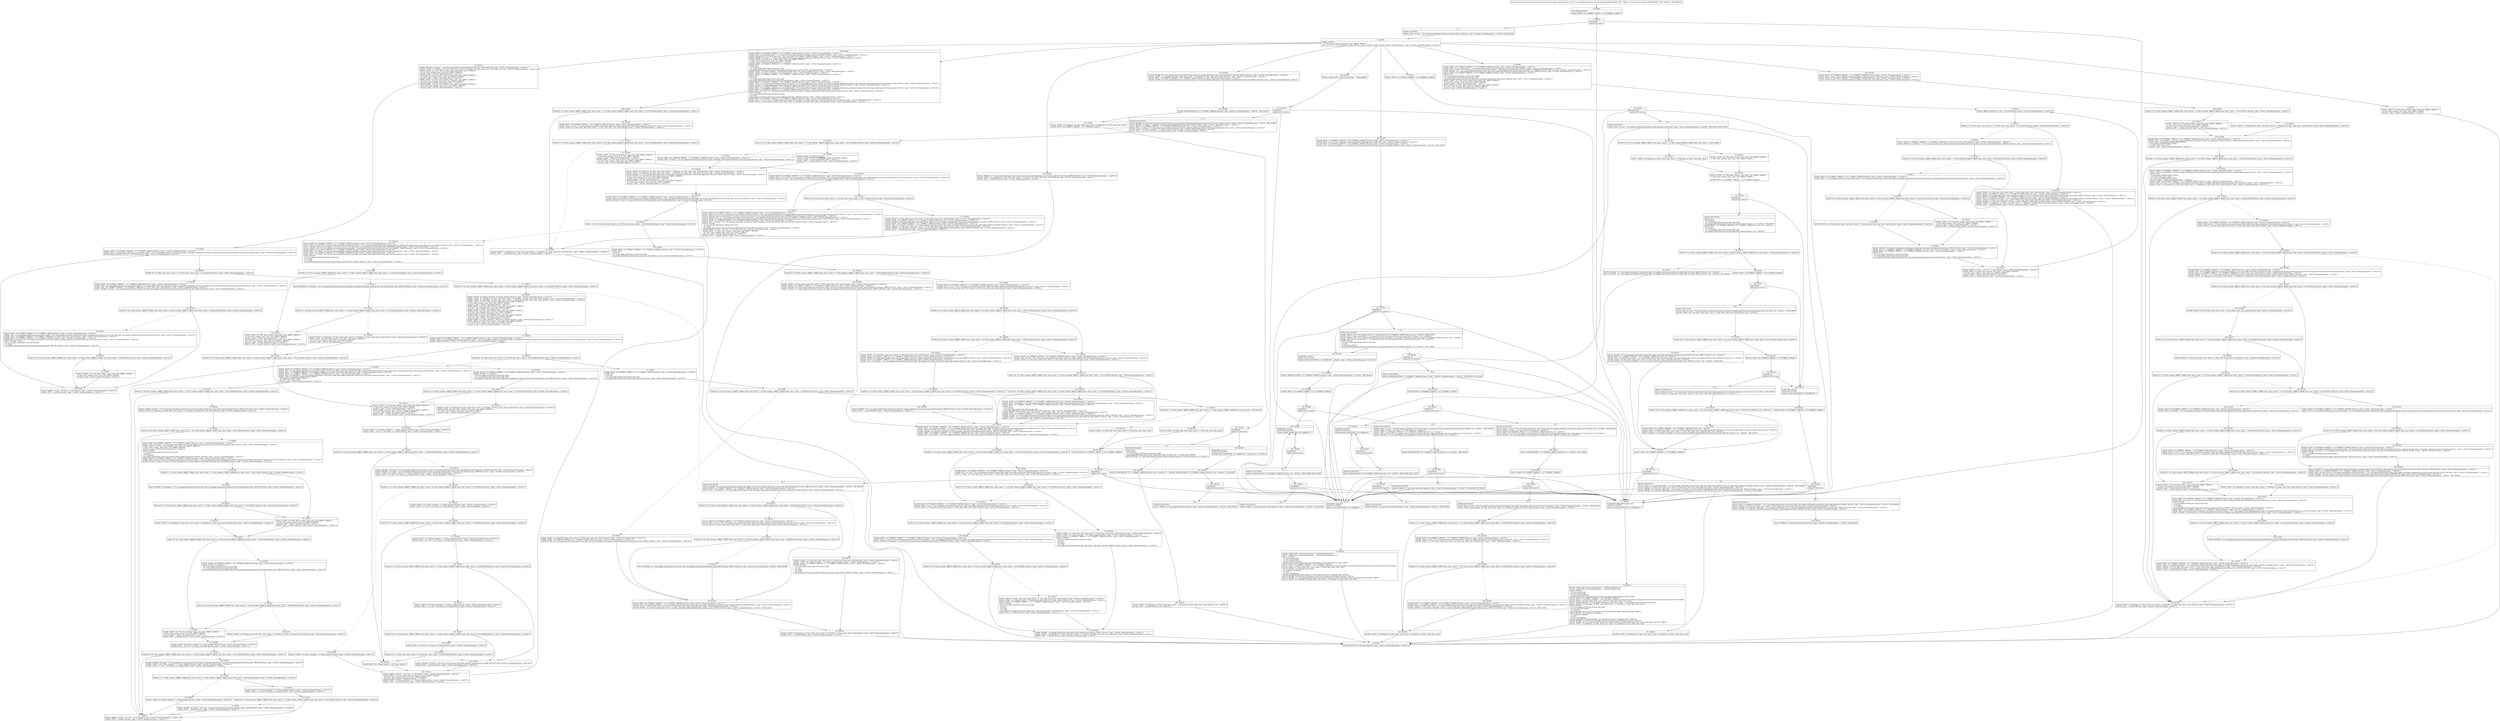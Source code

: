 digraph "CFG forcom.google.android.gms.internal.ads.zzgk.handleMessage(Landroid\/os\/Message;)Z" {
Node_0 [shape=record,label="{0\:\ 0x0000|MTH_ENTER_BLOCK\l|0x0000: MOVE  (r0 I:?[OBJECT, ARRAY]) = (r18 I:?[OBJECT, ARRAY]) \l}"];
Node_1 [shape=record,label="{1\:\ 0x0002|SYNTHETIC\lSplitter:B:1:0x0002\l}"];
Node_2 [shape=record,label="{2\:\ ?|Splitter:B:1:0x0002\l|0x0002: IGET  (r2 I:int) = (r0 I:android.os.Message) android.os.Message.what int A[Catch:\{ zzgd \-\> 0x010c, RuntimeException \-\> 0x013f \}, TRY_ENTER]\l}"];
Node_3 [shape=record,label="{3\:\ 0x0004|0x0004: SWITCH  \l  (r2 I:?[int, float, boolean, short, byte, char, OBJECT, ARRAY])\l k:[1, 2, 3, 4, 5, 6, 7, 8, 9] t:[0x0009, 0x0049, 0x0161, 0x033c, 0x0342, 0x02d0, 0x01bb, 0x03ad, 0x035b] A[Catch:\{ zzgd \-\> 0x010c, RuntimeException \-\> 0x013f \}]\l}"];
Node_4 [shape=record,label="{4\:\ 0x0007|0x0007: CONST  (r2 I:?[int, float, boolean, short, byte, char, OBJECT, ARRAY]) = \l  (0 ?[int, float, boolean, short, byte, char, OBJECT, ARRAY])\l A[Catch:\{ zzgd \-\> 0x010c, RuntimeException \-\> 0x013f \}]\l}"];
Node_5 [shape=record,label="{5\:\ 0x0008|0x0008: RETURN  (r2 I:boolean) A[Catch:\{ zzgd \-\> 0x010c, RuntimeException \-\> 0x013f \}]\l}"];
Node_6 [shape=record,label="{6\:\ 0x0009|0x0009: MOVE  (r0 I:?[OBJECT, ARRAY]) = (r18 I:?[OBJECT, ARRAY]) A[Catch:\{ zzgd \-\> 0x010c, RuntimeException \-\> 0x013f \}]\l0x000b: IGET  (r2 I:java.lang.Object) = (r0 I:android.os.Message) android.os.Message.obj java.lang.Object A[Catch:\{ zzgd \-\> 0x010c, RuntimeException \-\> 0x013f \}]\l0x000d: CHECK_CAST  (r2 I:com.google.android.gms.internal.ads.zzhp[]) = (com.google.android.gms.internal.ads.zzhp[]) (r2 I:?[OBJECT, ARRAY]) A[Catch:\{ zzgd \-\> 0x010c, RuntimeException \-\> 0x013f \}]\l0x000f: INVOKE  (r17 I:com.google.android.gms.internal.ads.zzgk) com.google.android.gms.internal.ads.zzgk.zzdt():void type: DIRECT A[Catch:\{ zzgd \-\> 0x010c, RuntimeException \-\> 0x013f \}]\l0x0012: MOVE  (r0 I:?[OBJECT, ARRAY]) = (r17 I:?[OBJECT, ARRAY]) A[Catch:\{ zzgd \-\> 0x010c, RuntimeException \-\> 0x013f \}]\l0x0014: IPUT  \l  (r2 I:com.google.android.gms.internal.ads.zzhp[])\l  (r0 I:com.google.android.gms.internal.ads.zzgk)\l com.google.android.gms.internal.ads.zzgk.zzacd com.google.android.gms.internal.ads.zzhp[] A[Catch:\{ zzgd \-\> 0x010c, RuntimeException \-\> 0x013f \}]\l0x0016: CONST  (r3 I:?[int, float, boolean, short, byte, char, OBJECT, ARRAY]) = \l  (0 ?[int, float, boolean, short, byte, char, OBJECT, ARRAY])\l A[Catch:\{ zzgd \-\> 0x010c, RuntimeException \-\> 0x013f \}]\l0x0017: MOVE  (r4 I:?[int, float, boolean, short, byte, char, OBJECT, ARRAY]) = \l  (r3 I:?[int, float, boolean, short, byte, char, OBJECT, ARRAY])\l A[Catch:\{ zzgd \-\> 0x010c, RuntimeException \-\> 0x013f \}]\l}"];
Node_7 [shape=record,label="{7\:\ 0x0018|0x0018: ARRAY_LENGTH  (r3 I:int) = (r2 I:?[]) A[Catch:\{ zzgd \-\> 0x010c, RuntimeException \-\> 0x013f \}]\l}"];
Node_8 [shape=record,label="{8\:\ 0x0019|0x0019: IF  (r4 I:?[int, byte, short, char]) \>= (r3 I:?[int, byte, short, char])  \-\> B:17:0x0039 A[Catch:\{ zzgd \-\> 0x010c, RuntimeException \-\> 0x013f \}]\l}"];
Node_9 [shape=record,label="{9\:\ 0x001b|0x001b: AGET  (r3 I:?[OBJECT, ARRAY]) = (r2 I:?[OBJECT, ARRAY][]), (r4 I:?[int, short, byte, char]) A[Catch:\{ zzgd \-\> 0x010c, RuntimeException \-\> 0x013f \}]\l0x001d: INVOKE  (r3 I:boolean) = (r3 I:com.google.android.gms.internal.ads.zzhp) com.google.android.gms.internal.ads.zzhp.zzdw():boolean type: VIRTUAL A[Catch:\{ zzgd \-\> 0x010c, RuntimeException \-\> 0x013f \}]\l}"];
Node_10 [shape=record,label="{10\:\ 0x0021|0x0021: IF  (r3 I:?[int, boolean, OBJECT, ARRAY, byte, short, char]) == (0 ?[int, boolean, OBJECT, ARRAY, byte, short, char])  \-\> B:15:0x0033 A[Catch:\{ zzgd \-\> 0x010c, RuntimeException \-\> 0x013f \}]\l}"];
Node_11 [shape=record,label="{11\:\ 0x0023|0x0023: MOVE  (r0 I:?[OBJECT, ARRAY]) = (r17 I:?[OBJECT, ARRAY]) A[Catch:\{ zzgd \-\> 0x010c, RuntimeException \-\> 0x013f \}]\l0x0025: IGET  (r3 I:com.google.android.gms.internal.ads.zzhp) = (r0 I:com.google.android.gms.internal.ads.zzgk) com.google.android.gms.internal.ads.zzgk.zzace com.google.android.gms.internal.ads.zzhp A[Catch:\{ zzgd \-\> 0x010c, RuntimeException \-\> 0x013f \}]\l}"];
Node_12 [shape=record,label="{12\:\ 0x0027|0x0027: IF  (r3 I:?[int, boolean, OBJECT, ARRAY, byte, short, char]) != (0 ?[int, boolean, OBJECT, ARRAY, byte, short, char])  \-\> B:16:0x0037 A[Catch:\{ zzgd \-\> 0x010c, RuntimeException \-\> 0x013f \}]\l}"];
Node_13 [shape=record,label="{13\:\ 0x0029|0x0029: CONST  (r3 I:?[boolean, int, float, short, byte, char]) = (1 ?[boolean, int, float, short, byte, char]) A[Catch:\{ zzgd \-\> 0x010c, RuntimeException \-\> 0x013f \}]\l}"];
Node_14 [shape=record,label="{14\:\ 0x002a|0x002a: INVOKE  (r3 I:boolean) com.google.android.gms.internal.ads.zzkh.checkState(boolean):void type: STATIC A[Catch:\{ zzgd \-\> 0x010c, RuntimeException \-\> 0x013f \}]\l0x002d: AGET  (r3 I:?[OBJECT, ARRAY]) = (r2 I:?[OBJECT, ARRAY][]), (r4 I:?[int, short, byte, char]) A[Catch:\{ zzgd \-\> 0x010c, RuntimeException \-\> 0x013f \}]\l0x002f: MOVE  (r0 I:?[OBJECT, ARRAY]) = (r17 I:?[OBJECT, ARRAY]) A[Catch:\{ zzgd \-\> 0x010c, RuntimeException \-\> 0x013f \}]\l0x0031: IPUT  \l  (r3 I:com.google.android.gms.internal.ads.zzhp)\l  (r0 I:com.google.android.gms.internal.ads.zzgk)\l com.google.android.gms.internal.ads.zzgk.zzace com.google.android.gms.internal.ads.zzhp A[Catch:\{ zzgd \-\> 0x010c, RuntimeException \-\> 0x013f \}]\l}"];
Node_15 [shape=record,label="{15\:\ 0x0033|0x0033: ARITH  (r3 I:int) = (r4 I:int) + (1 int) A[Catch:\{ zzgd \-\> 0x010c, RuntimeException \-\> 0x013f \}]\l0x0035: MOVE  (r4 I:?[int, float, boolean, short, byte, char, OBJECT, ARRAY]) = \l  (r3 I:?[int, float, boolean, short, byte, char, OBJECT, ARRAY])\l A[Catch:\{ zzgd \-\> 0x010c, RuntimeException \-\> 0x013f \}]\l0x0036: GOTO  \-\> 0x0018 A[Catch:\{ zzgd \-\> 0x010c, RuntimeException \-\> 0x013f \}]\l}"];
Node_16 [shape=record,label="{16\:\ 0x0037|0x0037: CONST  (r3 I:?[int, float, boolean, short, byte, char, OBJECT, ARRAY]) = \l  (0 ?[int, float, boolean, short, byte, char, OBJECT, ARRAY])\l A[Catch:\{ zzgd \-\> 0x010c, RuntimeException \-\> 0x013f \}]\l0x0038: GOTO  \-\> 0x002a A[Catch:\{ zzgd \-\> 0x010c, RuntimeException \-\> 0x013f \}]\l}"];
Node_17 [shape=record,label="{17\:\ 0x0039|0x0039: CONST  (r2 I:?[int, float, short, byte, char]) = (2 ?[int, float, short, byte, char]) A[Catch:\{ zzgd \-\> 0x010c, RuntimeException \-\> 0x013f \}]\l0x003a: MOVE  (r0 I:?[OBJECT, ARRAY]) = (r17 I:?[OBJECT, ARRAY]) A[Catch:\{ zzgd \-\> 0x010c, RuntimeException \-\> 0x013f \}]\l0x003c: INVOKE  (r0 I:com.google.android.gms.internal.ads.zzgk), (r2 I:int) com.google.android.gms.internal.ads.zzgk.setState(int):void type: DIRECT A[Catch:\{ zzgd \-\> 0x010c, RuntimeException \-\> 0x013f \}]\l0x003f: MOVE  (r0 I:?[OBJECT, ARRAY]) = (r17 I:?[OBJECT, ARRAY]) A[Catch:\{ zzgd \-\> 0x010c, RuntimeException \-\> 0x013f \}]\l0x0041: IGET  (r2 I:android.os.Handler) = (r0 I:com.google.android.gms.internal.ads.zzgk) com.google.android.gms.internal.ads.zzgk.handler android.os.Handler A[Catch:\{ zzgd \-\> 0x010c, RuntimeException \-\> 0x013f \}]\l0x0043: CONST  (r3 I:?[int, float, short, byte, char]) = (2 ?[int, float, short, byte, char]) A[Catch:\{ zzgd \-\> 0x010c, RuntimeException \-\> 0x013f \}]\l0x0044: INVOKE  (r2 I:android.os.Handler), (r3 I:int) android.os.Handler.sendEmptyMessage(int):boolean type: VIRTUAL A[Catch:\{ zzgd \-\> 0x010c, RuntimeException \-\> 0x013f \}]\l0x0047: CONST  (r2 I:?[boolean, int, float, short, byte, char]) = (1 ?[boolean, int, float, short, byte, char]) A[Catch:\{ zzgd \-\> 0x010c, RuntimeException \-\> 0x013f \}]\l0x0048: GOTO  \-\> 0x0008 A[Catch:\{ zzgd \-\> 0x010c, RuntimeException \-\> 0x013f \}]\l}"];
Node_18 [shape=record,label="{18\:\ 0x0049|0x0049: INVOKE  (r4 I:long) =  android.os.SystemClock.elapsedRealtime():long type: STATIC A[Catch:\{ zzgd \-\> 0x010c, RuntimeException \-\> 0x013f \}]\l0x004d: CONST  (r3 I:?[boolean, int, float, short, byte, char]) = (1 ?[boolean, int, float, short, byte, char]) A[Catch:\{ zzgd \-\> 0x010c, RuntimeException \-\> 0x013f \}]\l0x004e: CONST  (r2 I:?[int, float, boolean, short, byte, char, OBJECT, ARRAY]) = \l  (0 ?[int, float, boolean, short, byte, char, OBJECT, ARRAY])\l A[Catch:\{ zzgd \-\> 0x010c, RuntimeException \-\> 0x013f \}]\l0x004f: MOVE  (r16 I:?[int, float, boolean, short, byte, char, OBJECT, ARRAY]) = \l  (r2 I:?[int, float, boolean, short, byte, char, OBJECT, ARRAY])\l A[Catch:\{ zzgd \-\> 0x010c, RuntimeException \-\> 0x013f \}]\l0x0051: MOVE  (r2 I:?[int, float, boolean, short, byte, char, OBJECT, ARRAY]) = \l  (r3 I:?[int, float, boolean, short, byte, char, OBJECT, ARRAY])\l A[Catch:\{ zzgd \-\> 0x010c, RuntimeException \-\> 0x013f \}]\l0x0052: MOVE  (r3 I:?[int, float, boolean, short, byte, char, OBJECT, ARRAY]) = \l  (r16 I:?[int, float, boolean, short, byte, char, OBJECT, ARRAY])\l A[Catch:\{ zzgd \-\> 0x010c, RuntimeException \-\> 0x013f \}]\l}"];
Node_19 [shape=record,label="{19\:\ 0x0054|0x0054: MOVE  (r0 I:?[OBJECT, ARRAY]) = (r17 I:?[OBJECT, ARRAY]) A[Catch:\{ zzgd \-\> 0x010c, RuntimeException \-\> 0x013f \}]\l0x0056: IGET  (r6 I:com.google.android.gms.internal.ads.zzhp[]) = (r0 I:com.google.android.gms.internal.ads.zzgk) com.google.android.gms.internal.ads.zzgk.zzacd com.google.android.gms.internal.ads.zzhp[] A[Catch:\{ zzgd \-\> 0x010c, RuntimeException \-\> 0x013f \}]\l0x0058: ARRAY_LENGTH  (r6 I:int) = (r6 I:?[]) A[Catch:\{ zzgd \-\> 0x010c, RuntimeException \-\> 0x013f \}]\l}"];
Node_20 [shape=record,label="{20\:\ 0x0059|0x0059: IF  (r3 I:?[int, byte, short, char]) \>= (r6 I:?[int, byte, short, char])  \-\> B:27:0x007b A[Catch:\{ zzgd \-\> 0x010c, RuntimeException \-\> 0x013f \}]\l}"];
Node_21 [shape=record,label="{21\:\ 0x005b|0x005b: MOVE  (r0 I:?[OBJECT, ARRAY]) = (r17 I:?[OBJECT, ARRAY]) A[Catch:\{ zzgd \-\> 0x010c, RuntimeException \-\> 0x013f \}]\l0x005d: IGET  (r6 I:com.google.android.gms.internal.ads.zzhp[]) = (r0 I:com.google.android.gms.internal.ads.zzgk) com.google.android.gms.internal.ads.zzgk.zzacd com.google.android.gms.internal.ads.zzhp[] A[Catch:\{ zzgd \-\> 0x010c, RuntimeException \-\> 0x013f \}]\l0x005f: AGET  (r6 I:?[OBJECT, ARRAY]) = (r6 I:?[OBJECT, ARRAY][]), (r3 I:?[int, short, byte, char]) A[Catch:\{ zzgd \-\> 0x010c, RuntimeException \-\> 0x013f \}]\l0x0061: INVOKE  (r6 I:int) = (r6 I:com.google.android.gms.internal.ads.zzhp) com.google.android.gms.internal.ads.zzhp.getState():int type: VIRTUAL A[Catch:\{ zzgd \-\> 0x010c, RuntimeException \-\> 0x013f \}]\l}"];
Node_22 [shape=record,label="{22\:\ 0x0065|0x0065: IF  (r6 I:?[int, boolean, OBJECT, ARRAY, byte, short, char]) != (0 ?[int, boolean, OBJECT, ARRAY, byte, short, char])  \-\> B:26:0x0078 A[Catch:\{ zzgd \-\> 0x010c, RuntimeException \-\> 0x013f \}]\l}"];
Node_23 [shape=record,label="{23\:\ 0x0067|0x0067: MOVE  (r0 I:?[OBJECT, ARRAY]) = (r17 I:?[OBJECT, ARRAY]) A[Catch:\{ zzgd \-\> 0x010c, RuntimeException \-\> 0x013f \}]\l0x0069: IGET  (r6 I:com.google.android.gms.internal.ads.zzhp[]) = (r0 I:com.google.android.gms.internal.ads.zzgk) com.google.android.gms.internal.ads.zzgk.zzacd com.google.android.gms.internal.ads.zzhp[] A[Catch:\{ zzgd \-\> 0x010c, RuntimeException \-\> 0x013f \}]\l0x006b: AGET  (r6 I:?[OBJECT, ARRAY]) = (r6 I:?[OBJECT, ARRAY][]), (r3 I:?[int, short, byte, char]) A[Catch:\{ zzgd \-\> 0x010c, RuntimeException \-\> 0x013f \}]\l0x006d: MOVE  (r0 I:?[OBJECT, ARRAY]) = (r17 I:?[OBJECT, ARRAY]) A[Catch:\{ zzgd \-\> 0x010c, RuntimeException \-\> 0x013f \}]\l0x006f: IGET  (r8 I:long) = (r0 I:com.google.android.gms.internal.ads.zzgk) com.google.android.gms.internal.ads.zzgk.zzacl long A[Catch:\{ zzgd \-\> 0x010c, RuntimeException \-\> 0x013f \}]\l0x0071: INVOKE  (r6 I:int) = \l  (r6 I:com.google.android.gms.internal.ads.zzhp)\l  (r8 I:long)\l com.google.android.gms.internal.ads.zzhp.zzdm(long):int type: VIRTUAL A[Catch:\{ zzgd \-\> 0x010c, RuntimeException \-\> 0x013f \}]\l}"];
Node_24 [shape=record,label="{24\:\ 0x0075|0x0075: IF  (r6 I:?[int, boolean, OBJECT, ARRAY, byte, short, char]) != (0 ?[int, boolean, OBJECT, ARRAY, byte, short, char])  \-\> B:26:0x0078 A[Catch:\{ zzgd \-\> 0x010c, RuntimeException \-\> 0x013f \}]\l}"];
Node_25 [shape=record,label="{25\:\ 0x0077|0x0077: CONST  (r2 I:?[int, float, boolean, short, byte, char, OBJECT, ARRAY]) = \l  (0 ?[int, float, boolean, short, byte, char, OBJECT, ARRAY])\l A[Catch:\{ zzgd \-\> 0x010c, RuntimeException \-\> 0x013f \}]\l}"];
Node_26 [shape=record,label="{26\:\ 0x0078|0x0078: ARITH  (r3 I:int) = (r3 I:int) + (1 int) A[Catch:\{ zzgd \-\> 0x010c, RuntimeException \-\> 0x013f \}]\l0x007a: GOTO  \-\> 0x0054 A[Catch:\{ zzgd \-\> 0x010c, RuntimeException \-\> 0x013f \}]\l}"];
Node_27 [shape=record,label="{27\:\ 0x007b|0x007b: IF  (r2 I:?[int, boolean, OBJECT, ARRAY, byte, short, char]) != (0 ?[int, boolean, OBJECT, ARRAY, byte, short, char])  \-\> B:30:0x0087 A[Catch:\{ zzgd \-\> 0x010c, RuntimeException \-\> 0x013f \}]\l}"];
Node_28 [shape=record,label="{28\:\ 0x007d|0x007d: CONST  (r3 I:?[int, float, short, byte, char]) = (2 ?[int, float, short, byte, char]) A[Catch:\{ zzgd \-\> 0x010c, RuntimeException \-\> 0x013f \}]\l0x007e: CONST  (r6 I:?[long, double]) = (10 ?[long, double]) A[Catch:\{ zzgd \-\> 0x010c, RuntimeException \-\> 0x013f \}]\l0x0080: MOVE  (r2 I:?[OBJECT, ARRAY]) = (r17 I:?[OBJECT, ARRAY]) A[Catch:\{ zzgd \-\> 0x010c, RuntimeException \-\> 0x013f \}]\l0x0082: INVOKE  \l  (r2 I:com.google.android.gms.internal.ads.zzgk)\l  (r3 I:int)\l  (r4 I:long)\l  (r6 I:long)\l com.google.android.gms.internal.ads.zzgk.zza(int, long, long):void type: DIRECT A[Catch:\{ zzgd \-\> 0x010c, RuntimeException \-\> 0x013f \}]\l}"];
Node_29 [shape=record,label="{29\:\ 0x0085|0x0085: CONST  (r2 I:?[boolean, int, float, short, byte, char]) = (1 ?[boolean, int, float, short, byte, char]) A[Catch:\{ zzgd \-\> 0x010c, RuntimeException \-\> 0x013f \}]\l0x0086: GOTO  \-\> 0x0008 A[Catch:\{ zzgd \-\> 0x010c, RuntimeException \-\> 0x013f \}]\l}"];
Node_30 [shape=record,label="{30\:\ 0x0087|0x0087: CONST  (r6 I:?[long, double]) = (0 ?[long, double]) A[Catch:\{ zzgd \-\> 0x010c, RuntimeException \-\> 0x013f \}]\l0x0089: CONST  (r4 I:?[boolean, int, float, short, byte, char]) = (1 ?[boolean, int, float, short, byte, char]) A[Catch:\{ zzgd \-\> 0x010c, RuntimeException \-\> 0x013f \}]\l0x008a: CONST  (r3 I:?[boolean, int, float, short, byte, char]) = (1 ?[boolean, int, float, short, byte, char]) A[Catch:\{ zzgd \-\> 0x010c, RuntimeException \-\> 0x013f \}]\l0x008b: CONST  (r2 I:?[int, float, boolean, short, byte, char, OBJECT, ARRAY]) = \l  (0 ?[int, float, boolean, short, byte, char, OBJECT, ARRAY])\l A[Catch:\{ zzgd \-\> 0x010c, RuntimeException \-\> 0x013f \}]\l0x008c: MOVE  (r16 I:?[int, float, boolean, short, byte, char, OBJECT, ARRAY]) = \l  (r2 I:?[int, float, boolean, short, byte, char, OBJECT, ARRAY])\l A[Catch:\{ zzgd \-\> 0x010c, RuntimeException \-\> 0x013f \}]\l0x008e: MOVE  (r2 I:?[int, float, boolean, short, byte, char, OBJECT, ARRAY]) = \l  (r3 I:?[int, float, boolean, short, byte, char, OBJECT, ARRAY])\l A[Catch:\{ zzgd \-\> 0x010c, RuntimeException \-\> 0x013f \}]\l0x008f: MOVE  (r3 I:?[int, float, boolean, short, byte, char, OBJECT, ARRAY]) = \l  (r4 I:?[int, float, boolean, short, byte, char, OBJECT, ARRAY])\l A[Catch:\{ zzgd \-\> 0x010c, RuntimeException \-\> 0x013f \}]\l0x0090: MOVE  (r4 I:?[long, double]) = (r6 I:?[long, double]) A[Catch:\{ zzgd \-\> 0x010c, RuntimeException \-\> 0x013f \}]\l0x0091: MOVE  (r6 I:?[int, float, boolean, short, byte, char, OBJECT, ARRAY]) = \l  (r16 I:?[int, float, boolean, short, byte, char, OBJECT, ARRAY])\l A[Catch:\{ zzgd \-\> 0x010c, RuntimeException \-\> 0x013f \}]\l}"];
Node_31 [shape=record,label="{31\:\ 0x0093|0x0093: MOVE  (r0 I:?[OBJECT, ARRAY]) = (r17 I:?[OBJECT, ARRAY]) A[Catch:\{ zzgd \-\> 0x010c, RuntimeException \-\> 0x013f \}]\l0x0095: IGET  (r7 I:com.google.android.gms.internal.ads.zzhp[]) = (r0 I:com.google.android.gms.internal.ads.zzgk) com.google.android.gms.internal.ads.zzgk.zzacd com.google.android.gms.internal.ads.zzhp[] A[Catch:\{ zzgd \-\> 0x010c, RuntimeException \-\> 0x013f \}]\l0x0097: ARRAY_LENGTH  (r7 I:int) = (r7 I:?[]) A[Catch:\{ zzgd \-\> 0x010c, RuntimeException \-\> 0x013f \}]\l}"];
Node_32 [shape=record,label="{32\:\ 0x0098|0x0098: IF  (r6 I:?[int, byte, short, char]) \>= (r7 I:?[int, byte, short, char])  \-\> B:57:0x00f6 A[Catch:\{ zzgd \-\> 0x010c, RuntimeException \-\> 0x013f \}]\l}"];
Node_33 [shape=record,label="{33\:\ 0x009a|0x009a: MOVE  (r0 I:?[OBJECT, ARRAY]) = (r17 I:?[OBJECT, ARRAY]) A[Catch:\{ zzgd \-\> 0x010c, RuntimeException \-\> 0x013f \}]\l0x009c: IGET  (r7 I:com.google.android.gms.internal.ads.zzhp[]) = (r0 I:com.google.android.gms.internal.ads.zzgk) com.google.android.gms.internal.ads.zzgk.zzacd com.google.android.gms.internal.ads.zzhp[] A[Catch:\{ zzgd \-\> 0x010c, RuntimeException \-\> 0x013f \}]\l0x009e: AGET  (r7 I:?[OBJECT, ARRAY]) = (r7 I:?[OBJECT, ARRAY][]), (r6 I:?[int, short, byte, char]) A[Catch:\{ zzgd \-\> 0x010c, RuntimeException \-\> 0x013f \}]\l0x00a0: MOVE  (r0 I:?[OBJECT, ARRAY]) = (r17 I:?[OBJECT, ARRAY]) A[Catch:\{ zzgd \-\> 0x010c, RuntimeException \-\> 0x013f \}]\l0x00a2: IGET  (r8 I:boolean[]) = (r0 I:com.google.android.gms.internal.ads.zzgk) com.google.android.gms.internal.ads.zzgk.zzabt boolean[] A[Catch:\{ zzgd \-\> 0x010c, RuntimeException \-\> 0x013f \}]\l0x00a4: AGET  (r8 I:boolean A[IMMUTABLE_TYPE]) = \l  (r8 I:boolean[] A[IMMUTABLE_TYPE])\l  (r6 I:?[int, short, byte, char])\l A[Catch:\{ zzgd \-\> 0x010c, RuntimeException \-\> 0x013f \}]\l}"];
Node_34 [shape=record,label="{34\:\ 0x00a6|0x00a6: IF  (r8 I:?[int, boolean, OBJECT, ARRAY, byte, short, char]) == (0 ?[int, boolean, OBJECT, ARRAY, byte, short, char])  \-\> B:51:0x00e4 A[Catch:\{ zzgd \-\> 0x010c, RuntimeException \-\> 0x013f \}]\l}"];
Node_35 [shape=record,label="{35\:\ 0x00a8|0x00a8: INVOKE  (r8 I:int) = (r7 I:com.google.android.gms.internal.ads.zzhp) com.google.android.gms.internal.ads.zzhp.getState():int type: VIRTUAL A[Catch:\{ zzgd \-\> 0x010c, RuntimeException \-\> 0x013f \}]\l0x00ac: CONST  (r9 I:?[boolean, int, float, short, byte, char]) = (1 ?[boolean, int, float, short, byte, char]) A[Catch:\{ zzgd \-\> 0x010c, RuntimeException \-\> 0x013f \}]\l}"];
Node_36 [shape=record,label="{36\:\ 0x00ad|0x00ad: IF  (r8 I:?[int, boolean, OBJECT, ARRAY, byte, short, char]) != (r9 I:?[int, boolean, OBJECT, ARRAY, byte, short, char])  \-\> B:51:0x00e4 A[Catch:\{ zzgd \-\> 0x010c, RuntimeException \-\> 0x013f \}]\l}"];
Node_37 [shape=record,label="{37\:\ 0x00af|0x00af: MOVE  (r0 I:?[OBJECT, ARRAY]) = (r17 I:?[OBJECT, ARRAY]) A[Catch:\{ zzgd \-\> 0x010c, RuntimeException \-\> 0x013f \}]\l0x00b1: IGET  (r8 I:long) = (r0 I:com.google.android.gms.internal.ads.zzgk) com.google.android.gms.internal.ads.zzgk.zzacl long A[Catch:\{ zzgd \-\> 0x010c, RuntimeException \-\> 0x013f \}]\l0x00b3: CONST  (r10 I:?[int, float, boolean, short, byte, char, OBJECT, ARRAY]) = \l  (0 ?[int, float, boolean, short, byte, char, OBJECT, ARRAY])\l A[Catch:\{ zzgd \-\> 0x010c, RuntimeException \-\> 0x013f \}]\l0x00b4: INVOKE  \l  (r7 I:com.google.android.gms.internal.ads.zzhp)\l  (r8 I:long)\l  (r10 I:boolean)\l com.google.android.gms.internal.ads.zzhp.zzc(long, boolean):void type: VIRTUAL A[Catch:\{ zzgd \-\> 0x010c, RuntimeException \-\> 0x013f \}]\l0x00b7: MOVE  (r0 I:?[OBJECT, ARRAY]) = (r17 I:?[OBJECT, ARRAY]) A[Catch:\{ zzgd \-\> 0x010c, RuntimeException \-\> 0x013f \}]\l0x00b9: IGET  (r8 I:java.util.List\<com.google.android.gms.internal.ads.zzhp\>) = (r0 I:com.google.android.gms.internal.ads.zzgk) com.google.android.gms.internal.ads.zzgk.zzacc java.util.List A[Catch:\{ zzgd \-\> 0x010c, RuntimeException \-\> 0x013f \}]\l0x00bb: INVOKE  (r8 I:java.util.List), (r7 I:java.lang.Object) java.util.List.add(java.lang.Object):boolean type: INTERFACE A[Catch:\{ zzgd \-\> 0x010c, RuntimeException \-\> 0x013f \}]\l}"];
Node_38 [shape=record,label="{38\:\ 0x00be|0x00be: IF  (r3 I:?[int, boolean, OBJECT, ARRAY, byte, short, char]) == (0 ?[int, boolean, OBJECT, ARRAY, byte, short, char])  \-\> B:52:0x00e7 A[Catch:\{ zzgd \-\> 0x010c, RuntimeException \-\> 0x013f \}]\l}"];
Node_39 [shape=record,label="{39\:\ 0x00c0|0x00c0: INVOKE  (r3 I:boolean) = (r7 I:com.google.android.gms.internal.ads.zzhp) com.google.android.gms.internal.ads.zzhp.zzdx():boolean type: VIRTUAL A[Catch:\{ zzgd \-\> 0x010c, RuntimeException \-\> 0x013f \}]\l}"];
Node_40 [shape=record,label="{40\:\ 0x00c4|0x00c4: IF  (r3 I:?[int, boolean, OBJECT, ARRAY, byte, short, char]) == (0 ?[int, boolean, OBJECT, ARRAY, byte, short, char])  \-\> B:52:0x00e7 A[Catch:\{ zzgd \-\> 0x010c, RuntimeException \-\> 0x013f \}]\l}"];
Node_41 [shape=record,label="{41\:\ 0x00c6|0x00c6: CONST  (r3 I:?[boolean, int, float, short, byte, char]) = (1 ?[boolean, int, float, short, byte, char]) A[Catch:\{ zzgd \-\> 0x010c, RuntimeException \-\> 0x013f \}]\l}"];
Node_42 [shape=record,label="{42\:\ 0x00c7|0x00c7: IF  (r2 I:?[int, boolean, OBJECT, ARRAY, byte, short, char]) == (0 ?[int, boolean, OBJECT, ARRAY, byte, short, char])  \-\> B:53:0x00e9 A[Catch:\{ zzgd \-\> 0x010c, RuntimeException \-\> 0x013f \}]\l}"];
Node_43 [shape=record,label="{43\:\ 0x00c9|0x00c9: MOVE  (r0 I:?[OBJECT, ARRAY]) = (r17 I:?[OBJECT, ARRAY]) A[Catch:\{ zzgd \-\> 0x010c, RuntimeException \-\> 0x013f \}]\l0x00cb: INVOKE  (r2 I:boolean) = \l  (r0 I:com.google.android.gms.internal.ads.zzgk)\l  (r7 I:com.google.android.gms.internal.ads.zzhp)\l com.google.android.gms.internal.ads.zzgk.zza(com.google.android.gms.internal.ads.zzhp):boolean type: DIRECT A[Catch:\{ zzgd \-\> 0x010c, RuntimeException \-\> 0x013f \}]\l}"];
Node_44 [shape=record,label="{44\:\ 0x00cf|0x00cf: IF  (r2 I:?[int, boolean, OBJECT, ARRAY, byte, short, char]) == (0 ?[int, boolean, OBJECT, ARRAY, byte, short, char])  \-\> B:53:0x00e9 A[Catch:\{ zzgd \-\> 0x010c, RuntimeException \-\> 0x013f \}]\l}"];
Node_45 [shape=record,label="{45\:\ 0x00d1|0x00d1: CONST  (r2 I:?[boolean, int, float, short, byte, char]) = (1 ?[boolean, int, float, short, byte, char]) A[Catch:\{ zzgd \-\> 0x010c, RuntimeException \-\> 0x013f \}]\l}"];
Node_46 [shape=record,label="{46\:\ 0x00d2|0x00d2: CONST  (r8 I:?[long, double]) = (\-1 ?[long, double]) A[Catch:\{ zzgd \-\> 0x010c, RuntimeException \-\> 0x013f \}]\l0x00d4: CMP_L  (r8 I:int) = (r4 I:long), (r8 I:long) A[Catch:\{ zzgd \-\> 0x010c, RuntimeException \-\> 0x013f \}]\l}"];
Node_47 [shape=record,label="{47\:\ 0x00d6|0x00d6: IF  (r8 I:?[int, boolean, OBJECT, ARRAY, byte, short, char]) == (0 ?[int, boolean, OBJECT, ARRAY, byte, short, char])  \-\> B:51:0x00e4 A[Catch:\{ zzgd \-\> 0x010c, RuntimeException \-\> 0x013f \}]\l}"];
Node_48 [shape=record,label="{48\:\ 0x00d8|0x00d8: INVOKE  (r8 I:long) = (r7 I:com.google.android.gms.internal.ads.zzhp) com.google.android.gms.internal.ads.zzhp.getDurationUs():long type: VIRTUAL A[Catch:\{ zzgd \-\> 0x010c, RuntimeException \-\> 0x013f \}]\l0x00dc: CONST  (r10 I:?[long, double]) = (\-1 ?[long, double]) A[Catch:\{ zzgd \-\> 0x010c, RuntimeException \-\> 0x013f \}]\l0x00de: CMP_L  (r7 I:int) = (r8 I:long), (r10 I:long) A[Catch:\{ zzgd \-\> 0x010c, RuntimeException \-\> 0x013f \}]\l}"];
Node_49 [shape=record,label="{49\:\ 0x00e0|0x00e0: IF  (r7 I:?[int, boolean, OBJECT, ARRAY, byte, short, char]) != (0 ?[int, boolean, OBJECT, ARRAY, byte, short, char])  \-\> B:54:0x00eb A[Catch:\{ zzgd \-\> 0x010c, RuntimeException \-\> 0x013f \}]\l}"];
Node_50 [shape=record,label="{50\:\ 0x00e2|0x00e2: CONST  (r4 I:?[long, double]) = (\-1 ?[long, double]) A[Catch:\{ zzgd \-\> 0x010c, RuntimeException \-\> 0x013f \}]\l}"];
Node_51 [shape=record,label="{51\:\ 0x00e4|0x00e4: ARITH  (r6 I:int) = (r6 I:int) + (1 int) A[Catch:\{ zzgd \-\> 0x010c, RuntimeException \-\> 0x013f \}]\l0x00e6: GOTO  \-\> 0x0093 A[Catch:\{ zzgd \-\> 0x010c, RuntimeException \-\> 0x013f \}]\l}"];
Node_52 [shape=record,label="{52\:\ 0x00e7|0x00e7: CONST  (r3 I:?[int, float, boolean, short, byte, char, OBJECT, ARRAY]) = \l  (0 ?[int, float, boolean, short, byte, char, OBJECT, ARRAY])\l A[Catch:\{ zzgd \-\> 0x010c, RuntimeException \-\> 0x013f \}]\l0x00e8: GOTO  \-\> 0x00c7 A[Catch:\{ zzgd \-\> 0x010c, RuntimeException \-\> 0x013f \}]\l}"];
Node_53 [shape=record,label="{53\:\ 0x00e9|0x00e9: CONST  (r2 I:?[int, float, boolean, short, byte, char, OBJECT, ARRAY]) = \l  (0 ?[int, float, boolean, short, byte, char, OBJECT, ARRAY])\l A[Catch:\{ zzgd \-\> 0x010c, RuntimeException \-\> 0x013f \}]\l0x00ea: GOTO  \-\> 0x00d2 A[Catch:\{ zzgd \-\> 0x010c, RuntimeException \-\> 0x013f \}]\l}"];
Node_54 [shape=record,label="{54\:\ 0x00eb|0x00eb: CONST  (r10 I:?[long, double]) = (\-2 ?[long, double]) A[Catch:\{ zzgd \-\> 0x010c, RuntimeException \-\> 0x013f \}]\l0x00ed: CMP_L  (r7 I:int) = (r8 I:long), (r10 I:long) A[Catch:\{ zzgd \-\> 0x010c, RuntimeException \-\> 0x013f \}]\l}"];
Node_55 [shape=record,label="{55\:\ 0x00ef|0x00ef: IF  (r7 I:?[int, boolean, OBJECT, ARRAY, byte, short, char]) == (0 ?[int, boolean, OBJECT, ARRAY, byte, short, char])  \-\> B:51:0x00e4 A[Catch:\{ zzgd \-\> 0x010c, RuntimeException \-\> 0x013f \}]\l}"];
Node_56 [shape=record,label="{56\:\ 0x00f1|0x00f1: INVOKE  (r4 I:long) = (r4 I:long), (r8 I:long) java.lang.Math.max(long, long):long type: STATIC A[Catch:\{ zzgd \-\> 0x010c, RuntimeException \-\> 0x013f \}]\l0x00f5: GOTO  \-\> 0x00e4 A[Catch:\{ zzgd \-\> 0x010c, RuntimeException \-\> 0x013f \}]\l}"];
Node_57 [shape=record,label="{57\:\ 0x00f6|0x00f6: MOVE  (r0 I:?[OBJECT, ARRAY]) = (r17 I:?[OBJECT, ARRAY]) A[Catch:\{ zzgd \-\> 0x010c, RuntimeException \-\> 0x013f \}]\l0x00f8: IPUT  \l  (r4 I:long)\l  (r0 I:com.google.android.gms.internal.ads.zzgk)\l com.google.android.gms.internal.ads.zzgk.zzack long A[Catch:\{ zzgd \-\> 0x010c, RuntimeException \-\> 0x013f \}]\l}"];
Node_58 [shape=record,label="{58\:\ 0x00fa|0x00fa: IF  (r3 I:?[int, boolean, OBJECT, ARRAY, byte, short, char]) == (0 ?[int, boolean, OBJECT, ARRAY, byte, short, char])  \-\> B:64:0x0126 A[Catch:\{ zzgd \-\> 0x010c, RuntimeException \-\> 0x013f \}]\l}"];
Node_59 [shape=record,label="{59\:\ 0x00fc|0x00fc: CONST  (r2 I:?[int, float, short, byte, char]) = (5 ?[int, float, short, byte, char]) A[Catch:\{ zzgd \-\> 0x010c, RuntimeException \-\> 0x013f \}]\l0x00fd: MOVE  (r0 I:?[OBJECT, ARRAY]) = (r17 I:?[OBJECT, ARRAY]) A[Catch:\{ zzgd \-\> 0x010c, RuntimeException \-\> 0x013f \}]\l0x00ff: INVOKE  (r0 I:com.google.android.gms.internal.ads.zzgk), (r2 I:int) com.google.android.gms.internal.ads.zzgk.setState(int):void type: DIRECT A[Catch:\{ zzgd \-\> 0x010c, RuntimeException \-\> 0x013f \}]\l}"];
Node_60 [shape=record,label="{60\:\ 0x0102|0x0102: MOVE  (r0 I:?[OBJECT, ARRAY]) = (r17 I:?[OBJECT, ARRAY]) A[Catch:\{ zzgd \-\> 0x010c, RuntimeException \-\> 0x013f \}]\l0x0104: IGET  (r2 I:android.os.Handler) = (r0 I:com.google.android.gms.internal.ads.zzgk) com.google.android.gms.internal.ads.zzgk.handler android.os.Handler A[Catch:\{ zzgd \-\> 0x010c, RuntimeException \-\> 0x013f \}]\l0x0106: CONST  (r3 I:?[int, float, short, byte, char]) = (7 ?[int, float, short, byte, char]) A[Catch:\{ zzgd \-\> 0x010c, RuntimeException \-\> 0x013f \}]\l0x0107: INVOKE  (r2 I:android.os.Handler), (r3 I:int) android.os.Handler.sendEmptyMessage(int):boolean type: VIRTUAL A[Catch:\{ zzgd \-\> 0x010c, RuntimeException \-\> 0x013f \}, TRY_LEAVE]\l}"];
Node_62 [shape=record,label="{62\:\ 0x010c|ExcHandler: zzgd null\lSplitter:B:1:0x0002\l|0x010c: MOVE_EXCEPTION  (r2 I:?[OBJECT]) =  \l}"];
Node_63 [shape=record,label="{63\:\ 0x010d|0x010d: CONST_STR  (r3 I:java.lang.String) =  \"ExoPlayerImplInternal\" \l0x010f: CONST_STR  (r4 I:java.lang.String) =  \"Internal track renderer error.\" \l0x0111: INVOKE  \l  (r3 I:java.lang.String)\l  (r4 I:java.lang.String)\l  (r2 I:java.lang.Throwable)\l android.util.Log.e(java.lang.String, java.lang.String, java.lang.Throwable):int type: STATIC \l0x0114: MOVE  (r0 I:?[OBJECT, ARRAY]) = (r17 I:?[OBJECT, ARRAY]) \l0x0116: IGET  (r3 I:android.os.Handler) = (r0 I:com.google.android.gms.internal.ads.zzgk) com.google.android.gms.internal.ads.zzgk.zzabq android.os.Handler \l0x0118: CONST  (r4 I:?[int, float, short, byte, char]) = (3 ?[int, float, short, byte, char]) \l0x0119: INVOKE  (r2 I:android.os.Message) = \l  (r3 I:android.os.Handler)\l  (r4 I:int)\l  (r2 I:java.lang.Object)\l android.os.Handler.obtainMessage(int, java.lang.Object):android.os.Message type: VIRTUAL \l0x011d: INVOKE  (r2 I:android.os.Message) android.os.Message.sendToTarget():void type: VIRTUAL \l0x0120: INVOKE  (r17 I:com.google.android.gms.internal.ads.zzgk) com.google.android.gms.internal.ads.zzgk.zzds():void type: DIRECT \l0x0123: CONST  (r2 I:?[boolean, int, float, short, byte, char]) = (1 ?[boolean, int, float, short, byte, char]) \l}"];
Node_64 [shape=record,label="{64\:\ 0x0126|0x0126: IF  (r2 I:?[int, boolean, OBJECT, ARRAY, byte, short, char]) == (0 ?[int, boolean, OBJECT, ARRAY, byte, short, char])  \-\> B:76:0x015f \l}"];
Node_65 [shape=record,label="{65\:\ 0x0128|0x0128: CONST  (r2 I:?[int, float, short, byte, char]) = (4 ?[int, float, short, byte, char]) \l}"];
Node_66 [shape=record,label="{66\:\ 0x0129|0x0129: MOVE  (r0 I:?[OBJECT, ARRAY]) = (r17 I:?[OBJECT, ARRAY]) \l}"];
Node_67 [shape=record,label="{67\:\ 0x012b|SYNTHETIC\lSplitter:B:67:0x012b\l}"];
Node_68 [shape=record,label="{68\:\ ?|Splitter:B:67:0x012b\l|0x012b: INVOKE  (r0 I:com.google.android.gms.internal.ads.zzgk), (r2 I:int) com.google.android.gms.internal.ads.zzgk.setState(int):void type: DIRECT A[Catch:\{ zzgd \-\> 0x010c, RuntimeException \-\> 0x013f \}, TRY_ENTER]\l0x012e: MOVE  (r0 I:?[OBJECT, ARRAY]) = (r17 I:?[OBJECT, ARRAY]) A[Catch:\{ zzgd \-\> 0x010c, RuntimeException \-\> 0x013f \}]\l0x0130: IGET  (r2 I:boolean) = (r0 I:com.google.android.gms.internal.ads.zzgk) com.google.android.gms.internal.ads.zzgk.zzabu boolean A[Catch:\{ zzgd \-\> 0x010c, RuntimeException \-\> 0x013f \}]\l}"];
Node_69 [shape=record,label="{69\:\ 0x0132|0x0132: IF  (r2 I:?[int, boolean, OBJECT, ARRAY, byte, short, char]) == (0 ?[int, boolean, OBJECT, ARRAY, byte, short, char])  \-\> B:60:0x0102 A[Catch:\{ zzgd \-\> 0x010c, RuntimeException \-\> 0x013f \}]\l}"];
Node_70 [shape=record,label="{70\:\ 0x0134|0x0134: MOVE  (r0 I:?[OBJECT, ARRAY]) = (r17 I:?[OBJECT, ARRAY]) A[Catch:\{ zzgd \-\> 0x010c, RuntimeException \-\> 0x013f \}]\l0x0136: IGET  (r2 I:int) = (r0 I:com.google.android.gms.internal.ads.zzgk) com.google.android.gms.internal.ads.zzgk.state int A[Catch:\{ zzgd \-\> 0x010c, RuntimeException \-\> 0x013f \}]\l0x0138: CONST  (r3 I:?[int, float, short, byte, char]) = (4 ?[int, float, short, byte, char]) A[Catch:\{ zzgd \-\> 0x010c, RuntimeException \-\> 0x013f \}]\l}"];
Node_71 [shape=record,label="{71\:\ 0x0139|0x0139: IF  (r2 I:?[int, boolean, OBJECT, ARRAY, byte, short, char]) != (r3 I:?[int, boolean, OBJECT, ARRAY, byte, short, char])  \-\> B:60:0x0102 A[Catch:\{ zzgd \-\> 0x010c, RuntimeException \-\> 0x013f \}]\l}"];
Node_72 [shape=record,label="{72\:\ 0x013b|0x013b: INVOKE  (r17 I:com.google.android.gms.internal.ads.zzgk) com.google.android.gms.internal.ads.zzgk.zzdp():void type: DIRECT A[Catch:\{ zzgd \-\> 0x010c, RuntimeException \-\> 0x013f \}, TRY_LEAVE]\l}"];
Node_74 [shape=record,label="{74\:\ 0x013f|ExcHandler: RuntimeException null\lSplitter:B:1:0x0002\l|0x013f: MOVE_EXCEPTION  (r2 I:?[OBJECT]) =  \l}"];
Node_75 [shape=record,label="{75\:\ 0x0140|0x0140: CONST_STR  (r3 I:java.lang.String) =  \"ExoPlayerImplInternal\" \l0x0142: CONST_STR  (r4 I:java.lang.String) =  \"Internal runtime error.\" \l0x0144: INVOKE  \l  (r3 I:java.lang.String)\l  (r4 I:java.lang.String)\l  (r2 I:java.lang.Throwable)\l android.util.Log.e(java.lang.String, java.lang.String, java.lang.Throwable):int type: STATIC \l0x0147: MOVE  (r0 I:?[OBJECT, ARRAY]) = (r17 I:?[OBJECT, ARRAY]) \l0x0149: IGET  (r3 I:android.os.Handler) = (r0 I:com.google.android.gms.internal.ads.zzgk) com.google.android.gms.internal.ads.zzgk.zzabq android.os.Handler \l0x014b: CONST  (r4 I:?[int, float, short, byte, char]) = (3 ?[int, float, short, byte, char]) \l0x014c: NEW_INSTANCE  (r5 I:com.google.android.gms.internal.ads.zzgd) =  com.google.android.gms.internal.ads.zzgd \l0x014e: CONST  (r6 I:?[boolean, int, float, short, byte, char]) = (1 ?[boolean, int, float, short, byte, char]) \l0x014f: INVOKE  \l  (r5 I:com.google.android.gms.internal.ads.zzgd)\l  (r2 I:java.lang.Throwable)\l  (r6 I:boolean)\l com.google.android.gms.internal.ads.zzgd.\<init\>(java.lang.Throwable, boolean):void type: DIRECT \l0x0152: INVOKE  (r2 I:android.os.Message) = \l  (r3 I:android.os.Handler)\l  (r4 I:int)\l  (r5 I:java.lang.Object)\l android.os.Handler.obtainMessage(int, java.lang.Object):android.os.Message type: VIRTUAL \l0x0156: INVOKE  (r2 I:android.os.Message) android.os.Message.sendToTarget():void type: VIRTUAL \l0x0159: INVOKE  (r17 I:com.google.android.gms.internal.ads.zzgk) com.google.android.gms.internal.ads.zzgk.zzds():void type: DIRECT \l0x015c: CONST  (r2 I:?[boolean, int, float, short, byte, char]) = (1 ?[boolean, int, float, short, byte, char]) \l}"];
Node_76 [shape=record,label="{76\:\ 0x015f|0x015f: CONST  (r2 I:?[int, float, short, byte, char]) = (3 ?[int, float, short, byte, char]) \l}"];
Node_77 [shape=record,label="{77\:\ 0x0161|0x0161: MOVE  (r0 I:?[OBJECT, ARRAY]) = (r18 I:?[OBJECT, ARRAY]) \l}"];
Node_78 [shape=record,label="{78\:\ 0x0163|SYNTHETIC\lSplitter:B:78:0x0163\l}"];
Node_79 [shape=record,label="{79\:\ ?|Splitter:B:78:0x0163\l|0x0163: IGET  (r2 I:int) = (r0 I:android.os.Message) android.os.Message.arg1 int A[Catch:\{ zzgd \-\> 0x010c, RuntimeException \-\> 0x013f \}, TRY_ENTER, TRY_LEAVE]\l}"];
Node_80 [shape=record,label="{80\:\ 0x0165|0x0165: IF  (r2 I:?[int, boolean, OBJECT, ARRAY, byte, short, char]) == (0 ?[int, boolean, OBJECT, ARRAY, byte, short, char])  \-\> B:91:0x0188 \l}"];
Node_81 [shape=record,label="{81\:\ 0x0167|0x0167: CONST  (r2 I:?[boolean, int, float, short, byte, char]) = (1 ?[boolean, int, float, short, byte, char]) \l}"];
Node_82 [shape=record,label="{82\:\ 0x0168|0x0168: CONST  (r3 I:?[int, float, boolean, short, byte, char, OBJECT, ARRAY]) = \l  (0 ?[int, float, boolean, short, byte, char, OBJECT, ARRAY])\l \l0x0169: MOVE  (r0 I:?[OBJECT, ARRAY]) = (r17 I:?[OBJECT, ARRAY]) \l}"];
Node_83 [shape=record,label="{83\:\ 0x016b|SYNTHETIC\lSplitter:B:83:0x016b\l}"];
Node_84 [shape=record,label="{84\:\ ?|Splitter:B:83:0x016b\l|0x016b: IPUT  \l  (r3 I:boolean)\l  (r0 I:com.google.android.gms.internal.ads.zzgk)\l com.google.android.gms.internal.ads.zzgk.zzacg boolean A[Catch:\{ all \-\> 0x019d \}, TRY_ENTER]\l0x016d: MOVE  (r0 I:?[OBJECT, ARRAY]) = (r17 I:?[OBJECT, ARRAY]) A[Catch:\{ all \-\> 0x019d \}]\l0x016f: IPUT  \l  (r2 I:boolean)\l  (r0 I:com.google.android.gms.internal.ads.zzgk)\l com.google.android.gms.internal.ads.zzgk.zzabu boolean A[Catch:\{ all \-\> 0x019d \}]\l}"];
Node_85 [shape=record,label="{85\:\ 0x0171|0x0171: IF  (r2 I:?[int, boolean, OBJECT, ARRAY, byte, short, char]) != (0 ?[int, boolean, OBJECT, ARRAY, byte, short, char])  \-\> B:92:0x018a A[Catch:\{ all \-\> 0x019d \}]\l}"];
Node_86 [shape=record,label="{86\:\ 0x0173|0x0173: INVOKE  (r17 I:com.google.android.gms.internal.ads.zzgk) com.google.android.gms.internal.ads.zzgk.zzdq():void type: DIRECT A[Catch:\{ all \-\> 0x019d \}]\l0x0176: INVOKE  (r17 I:com.google.android.gms.internal.ads.zzgk) com.google.android.gms.internal.ads.zzgk.zzdr():void type: DIRECT A[Catch:\{ all \-\> 0x019d \}, TRY_LEAVE]\l}"];
Node_87 [shape=record,label="{87\:\ 0x0179|0x0179: MOVE  (r0 I:?[OBJECT, ARRAY]) = (r17 I:?[OBJECT, ARRAY]) \l}"];
Node_88 [shape=record,label="{88\:\ 0x017b|SYNTHETIC\lSplitter:B:88:0x017b\l}"];
Node_89 [shape=record,label="{89\:\ ?|Splitter:B:88:0x017b\l|0x017b: IGET  (r2 I:android.os.Handler) = (r0 I:com.google.android.gms.internal.ads.zzgk) com.google.android.gms.internal.ads.zzgk.zzabq android.os.Handler A[Catch:\{ zzgd \-\> 0x010c, RuntimeException \-\> 0x013f \}, TRY_ENTER]\l0x017d: CONST  (r3 I:?[int, float, short, byte, char]) = (2 ?[int, float, short, byte, char]) A[Catch:\{ zzgd \-\> 0x010c, RuntimeException \-\> 0x013f \}]\l0x017e: INVOKE  (r2 I:android.os.Message) = (r2 I:android.os.Handler), (r3 I:int) android.os.Handler.obtainMessage(int):android.os.Message type: VIRTUAL A[Catch:\{ zzgd \-\> 0x010c, RuntimeException \-\> 0x013f \}]\l0x0182: INVOKE  (r2 I:android.os.Message) android.os.Message.sendToTarget():void type: VIRTUAL A[Catch:\{ zzgd \-\> 0x010c, RuntimeException \-\> 0x013f \}, TRY_LEAVE]\l}"];
Node_90 [shape=record,label="{90\:\ 0x0185|0x0185: CONST  (r2 I:?[boolean, int, float, short, byte, char]) = (1 ?[boolean, int, float, short, byte, char]) \l}"];
Node_91 [shape=record,label="{91\:\ 0x0188|0x0188: CONST  (r2 I:?[int, float, boolean, short, byte, char, OBJECT, ARRAY]) = \l  (0 ?[int, float, boolean, short, byte, char, OBJECT, ARRAY])\l \l}"];
Node_92 [shape=record,label="{92\:\ 0x018a|0x018a: MOVE  (r0 I:?[OBJECT, ARRAY]) = (r17 I:?[OBJECT, ARRAY]) \l}"];
Node_93 [shape=record,label="{93\:\ 0x018c|SYNTHETIC\lSplitter:B:93:0x018c\l}"];
Node_94 [shape=record,label="{94\:\ ?|Splitter:B:93:0x018c\l|0x018c: IGET  (r2 I:int) = (r0 I:com.google.android.gms.internal.ads.zzgk) com.google.android.gms.internal.ads.zzgk.state int A[Catch:\{ all \-\> 0x019d \}, TRY_ENTER]\l0x018e: CONST  (r3 I:?[int, float, short, byte, char]) = (4 ?[int, float, short, byte, char]) A[Catch:\{ all \-\> 0x019d \}]\l}"];
Node_95 [shape=record,label="{95\:\ 0x018f|0x018f: IF  (r2 I:?[int, boolean, OBJECT, ARRAY, byte, short, char]) != (r3 I:?[int, boolean, OBJECT, ARRAY, byte, short, char])  \-\> B:103:0x01ab A[Catch:\{ all \-\> 0x019d \}]\l}"];
Node_96 [shape=record,label="{96\:\ 0x0191|0x0191: INVOKE  (r17 I:com.google.android.gms.internal.ads.zzgk) com.google.android.gms.internal.ads.zzgk.zzdp():void type: DIRECT A[Catch:\{ all \-\> 0x019d \}]\l0x0194: MOVE  (r0 I:?[OBJECT, ARRAY]) = (r17 I:?[OBJECT, ARRAY]) A[Catch:\{ all \-\> 0x019d \}]\l0x0196: IGET  (r2 I:android.os.Handler) = (r0 I:com.google.android.gms.internal.ads.zzgk) com.google.android.gms.internal.ads.zzgk.handler android.os.Handler A[Catch:\{ all \-\> 0x019d \}]\l0x0198: CONST  (r3 I:?[int, float, short, byte, char]) = (7 ?[int, float, short, byte, char]) A[Catch:\{ all \-\> 0x019d \}]\l0x0199: INVOKE  (r2 I:android.os.Handler), (r3 I:int) android.os.Handler.sendEmptyMessage(int):boolean type: VIRTUAL A[Catch:\{ all \-\> 0x019d \}, TRY_LEAVE]\l}"];
Node_98 [shape=record,label="{98\:\ 0x019d|ExcHandler: all null\lSplitter:B:83:0x016b\l|0x019d: MOVE_EXCEPTION  (r2 I:?[OBJECT]) =  \l}"];
Node_99 [shape=record,label="{99\:\ 0x019e|0x019e: MOVE  (r0 I:?[OBJECT, ARRAY]) = (r17 I:?[OBJECT, ARRAY]) \l}"];
Node_100 [shape=record,label="{100\:\ 0x01a0|SYNTHETIC\lSplitter:B:100:0x01a0\l}"];
Node_101 [shape=record,label="{101\:\ ?|Splitter:B:100:0x01a0\l|0x01a0: IGET  (r3 I:android.os.Handler) = (r0 I:com.google.android.gms.internal.ads.zzgk) com.google.android.gms.internal.ads.zzgk.zzabq android.os.Handler A[Catch:\{ zzgd \-\> 0x010c, RuntimeException \-\> 0x013f \}, TRY_ENTER]\l0x01a2: CONST  (r4 I:?[int, float, short, byte, char]) = (2 ?[int, float, short, byte, char]) A[Catch:\{ zzgd \-\> 0x010c, RuntimeException \-\> 0x013f \}]\l0x01a3: INVOKE  (r3 I:android.os.Message) = (r3 I:android.os.Handler), (r4 I:int) android.os.Handler.obtainMessage(int):android.os.Message type: VIRTUAL A[Catch:\{ zzgd \-\> 0x010c, RuntimeException \-\> 0x013f \}]\l0x01a7: INVOKE  (r3 I:android.os.Message) android.os.Message.sendToTarget():void type: VIRTUAL A[Catch:\{ zzgd \-\> 0x010c, RuntimeException \-\> 0x013f \}]\l}"];
Node_102 [shape=record,label="{102\:\ 0x01aa|0x01aa: THROW  (r2 I:java.lang.Throwable) A[Catch:\{ zzgd \-\> 0x010c, RuntimeException \-\> 0x013f \}, TRY_LEAVE]\l}"];
Node_103 [shape=record,label="{103\:\ 0x01ab|0x01ab: MOVE  (r0 I:?[OBJECT, ARRAY]) = (r17 I:?[OBJECT, ARRAY]) \l}"];
Node_104 [shape=record,label="{104\:\ 0x01ad|SYNTHETIC\lSplitter:B:104:0x01ad\l}"];
Node_105 [shape=record,label="{105\:\ ?|Splitter:B:104:0x01ad\l|0x01ad: IGET  (r2 I:int) = (r0 I:com.google.android.gms.internal.ads.zzgk) com.google.android.gms.internal.ads.zzgk.state int A[Catch:\{ all \-\> 0x019d \}, TRY_ENTER]\l0x01af: CONST  (r3 I:?[int, float, short, byte, char]) = (3 ?[int, float, short, byte, char]) A[Catch:\{ all \-\> 0x019d \}]\l}"];
Node_106 [shape=record,label="{106\:\ 0x01b0|0x01b0: IF  (r2 I:?[int, boolean, OBJECT, ARRAY, byte, short, char]) != (r3 I:?[int, boolean, OBJECT, ARRAY, byte, short, char])  \-\> B:87:0x0179 A[Catch:\{ all \-\> 0x019d \}]\l}"];
Node_107 [shape=record,label="{107\:\ 0x01b2|0x01b2: MOVE  (r0 I:?[OBJECT, ARRAY]) = (r17 I:?[OBJECT, ARRAY]) A[Catch:\{ all \-\> 0x019d \}]\l0x01b4: IGET  (r2 I:android.os.Handler) = (r0 I:com.google.android.gms.internal.ads.zzgk) com.google.android.gms.internal.ads.zzgk.handler android.os.Handler A[Catch:\{ all \-\> 0x019d \}]\l0x01b6: CONST  (r3 I:?[int, float, short, byte, char]) = (7 ?[int, float, short, byte, char]) A[Catch:\{ all \-\> 0x019d \}]\l0x01b7: INVOKE  (r2 I:android.os.Handler), (r3 I:int) android.os.Handler.sendEmptyMessage(int):boolean type: VIRTUAL A[Catch:\{ all \-\> 0x019d \}, TRY_LEAVE]\l}"];
Node_109 [shape=record,label="{109\:\ 0x01bb|0x01bb: CONST_STR  (r2 I:java.lang.String) =  \"doSomeWork\" \l}"];
Node_110 [shape=record,label="{110\:\ 0x01bd|SYNTHETIC\lSplitter:B:110:0x01bd\l}"];
Node_111 [shape=record,label="{111\:\ ?|Splitter:B:110:0x01bd\l|0x01bd: INVOKE  (r2 I:java.lang.String) com.google.android.gms.internal.ads.zzkp.beginSection(java.lang.String):void type: STATIC A[Catch:\{ zzgd \-\> 0x010c, RuntimeException \-\> 0x013f \}, TRY_ENTER]\l0x01c0: INVOKE  (r4 I:long) =  android.os.SystemClock.elapsedRealtime():long type: STATIC A[Catch:\{ zzgd \-\> 0x010c, RuntimeException \-\> 0x013f \}]\l0x01c4: MOVE  (r0 I:?[OBJECT, ARRAY]) = (r17 I:?[OBJECT, ARRAY]) A[Catch:\{ zzgd \-\> 0x010c, RuntimeException \-\> 0x013f \}]\l0x01c6: IGET  (r2 I:long) = (r0 I:com.google.android.gms.internal.ads.zzgk) com.google.android.gms.internal.ads.zzgk.zzack long A[Catch:\{ zzgd \-\> 0x010c, RuntimeException \-\> 0x013f \}]\l0x01c8: CONST  (r6 I:?[long, double]) = (\-1 ?[long, double]) A[Catch:\{ zzgd \-\> 0x010c, RuntimeException \-\> 0x013f \}]\l0x01ca: CMP_L  (r2 I:int) = (r2 I:long), (r6 I:long) A[Catch:\{ zzgd \-\> 0x010c, RuntimeException \-\> 0x013f \}]\l}"];
Node_112 [shape=record,label="{112\:\ 0x01cc|0x01cc: IF  (r2 I:?[int, boolean, OBJECT, ARRAY, byte, short, char]) == (0 ?[int, boolean, OBJECT, ARRAY, byte, short, char])  \-\> B:132:0x0229 A[Catch:\{ zzgd \-\> 0x010c, RuntimeException \-\> 0x013f \}]\l}"];
Node_113 [shape=record,label="{113\:\ 0x01ce|0x01ce: MOVE  (r0 I:?[OBJECT, ARRAY]) = (r17 I:?[OBJECT, ARRAY]) A[Catch:\{ zzgd \-\> 0x010c, RuntimeException \-\> 0x013f \}]\l0x01d0: IGET  (r6 I:long) = (r0 I:com.google.android.gms.internal.ads.zzgk) com.google.android.gms.internal.ads.zzgk.zzack long A[Catch:\{ zzgd \-\> 0x010c, RuntimeException \-\> 0x013f \}]\l}"];
Node_114 [shape=record,label="{114\:\ 0x01d2|0x01d2: CONST  (r9 I:?[boolean, int, float, short, byte, char]) = (1 ?[boolean, int, float, short, byte, char]) A[Catch:\{ zzgd \-\> 0x010c, RuntimeException \-\> 0x013f \}]\l0x01d3: CONST  (r8 I:?[boolean, int, float, short, byte, char]) = (1 ?[boolean, int, float, short, byte, char]) A[Catch:\{ zzgd \-\> 0x010c, RuntimeException \-\> 0x013f \}]\l0x01d4: INVOKE  (r17 I:com.google.android.gms.internal.ads.zzgk) com.google.android.gms.internal.ads.zzgk.zzdr():void type: DIRECT A[Catch:\{ zzgd \-\> 0x010c, RuntimeException \-\> 0x013f \}]\l0x01d7: CONST  (r2 I:?[int, float, boolean, short, byte, char, OBJECT, ARRAY]) = \l  (0 ?[int, float, boolean, short, byte, char, OBJECT, ARRAY])\l A[Catch:\{ zzgd \-\> 0x010c, RuntimeException \-\> 0x013f \}]\l0x01d8: MOVE  (r10 I:?[int, float, boolean, short, byte, char, OBJECT, ARRAY]) = \l  (r2 I:?[int, float, boolean, short, byte, char, OBJECT, ARRAY])\l A[Catch:\{ zzgd \-\> 0x010c, RuntimeException \-\> 0x013f \}]\l}"];
Node_115 [shape=record,label="{115\:\ 0x01d9|0x01d9: MOVE  (r0 I:?[OBJECT, ARRAY]) = (r17 I:?[OBJECT, ARRAY]) A[Catch:\{ zzgd \-\> 0x010c, RuntimeException \-\> 0x013f \}]\l0x01db: IGET  (r2 I:java.util.List\<com.google.android.gms.internal.ads.zzhp\>) = (r0 I:com.google.android.gms.internal.ads.zzgk) com.google.android.gms.internal.ads.zzgk.zzacc java.util.List A[Catch:\{ zzgd \-\> 0x010c, RuntimeException \-\> 0x013f \}]\l0x01dd: INVOKE  (r2 I:int) = (r2 I:java.util.List) java.util.List.size():int type: INTERFACE A[Catch:\{ zzgd \-\> 0x010c, RuntimeException \-\> 0x013f \}]\l}"];
Node_116 [shape=record,label="{116\:\ 0x01e1|0x01e1: IF  (r10 I:?[int, byte, short, char]) \>= (r2 I:?[int, byte, short, char])  \-\> B:144:0x0250 A[Catch:\{ zzgd \-\> 0x010c, RuntimeException \-\> 0x013f \}]\l}"];
Node_117 [shape=record,label="{117\:\ 0x01e3|0x01e3: MOVE  (r0 I:?[OBJECT, ARRAY]) = (r17 I:?[OBJECT, ARRAY]) A[Catch:\{ zzgd \-\> 0x010c, RuntimeException \-\> 0x013f \}]\l0x01e5: IGET  (r2 I:java.util.List\<com.google.android.gms.internal.ads.zzhp\>) = (r0 I:com.google.android.gms.internal.ads.zzgk) com.google.android.gms.internal.ads.zzgk.zzacc java.util.List A[Catch:\{ zzgd \-\> 0x010c, RuntimeException \-\> 0x013f \}]\l0x01e7: INVOKE  (r2 I:java.lang.Object) = (r2 I:java.util.List), (r10 I:int) java.util.List.get(int):java.lang.Object type: INTERFACE A[Catch:\{ zzgd \-\> 0x010c, RuntimeException \-\> 0x013f \}]\l0x01eb: CHECK_CAST  (r2 I:com.google.android.gms.internal.ads.zzhp) = (com.google.android.gms.internal.ads.zzhp) (r2 I:?[OBJECT, ARRAY]) A[Catch:\{ zzgd \-\> 0x010c, RuntimeException \-\> 0x013f \}]\l0x01ed: MOVE  (r0 I:?[OBJECT, ARRAY]) = (r17 I:?[OBJECT, ARRAY]) A[Catch:\{ zzgd \-\> 0x010c, RuntimeException \-\> 0x013f \}]\l0x01ef: IGET  (r12 I:long) = (r0 I:com.google.android.gms.internal.ads.zzgk) com.google.android.gms.internal.ads.zzgk.zzacl long A[Catch:\{ zzgd \-\> 0x010c, RuntimeException \-\> 0x013f \}]\l0x01f1: MOVE  (r0 I:?[OBJECT, ARRAY]) = (r17 I:?[OBJECT, ARRAY]) A[Catch:\{ zzgd \-\> 0x010c, RuntimeException \-\> 0x013f \}]\l0x01f3: IGET  (r14 I:long) = (r0 I:com.google.android.gms.internal.ads.zzgk) com.google.android.gms.internal.ads.zzgk.zzacj long A[Catch:\{ zzgd \-\> 0x010c, RuntimeException \-\> 0x013f \}]\l0x01f5: INVOKE  \l  (r2 I:com.google.android.gms.internal.ads.zzhp)\l  (r12 I:long)\l  (r14 I:long)\l com.google.android.gms.internal.ads.zzhp.zza(long, long):void type: VIRTUAL A[Catch:\{ zzgd \-\> 0x010c, RuntimeException \-\> 0x013f \}]\l}"];
Node_118 [shape=record,label="{118\:\ 0x01f8|0x01f8: IF  (r9 I:?[int, boolean, OBJECT, ARRAY, byte, short, char]) == (0 ?[int, boolean, OBJECT, ARRAY, byte, short, char])  \-\> B:133:0x022f A[Catch:\{ zzgd \-\> 0x010c, RuntimeException \-\> 0x013f \}]\l}"];
Node_119 [shape=record,label="{119\:\ 0x01fa|0x01fa: INVOKE  (r3 I:boolean) = (r2 I:com.google.android.gms.internal.ads.zzhp) com.google.android.gms.internal.ads.zzhp.zzdx():boolean type: VIRTUAL A[Catch:\{ zzgd \-\> 0x010c, RuntimeException \-\> 0x013f \}]\l}"];
Node_120 [shape=record,label="{120\:\ 0x01fe|0x01fe: IF  (r3 I:?[int, boolean, OBJECT, ARRAY, byte, short, char]) == (0 ?[int, boolean, OBJECT, ARRAY, byte, short, char])  \-\> B:133:0x022f A[Catch:\{ zzgd \-\> 0x010c, RuntimeException \-\> 0x013f \}]\l}"];
Node_121 [shape=record,label="{121\:\ 0x0200|0x0200: CONST  (r3 I:?[boolean, int, float, short, byte, char]) = (1 ?[boolean, int, float, short, byte, char]) A[Catch:\{ zzgd \-\> 0x010c, RuntimeException \-\> 0x013f \}]\l0x0201: MOVE  (r9 I:?[int, float, boolean, short, byte, char, OBJECT, ARRAY]) = \l  (r3 I:?[int, float, boolean, short, byte, char, OBJECT, ARRAY])\l A[Catch:\{ zzgd \-\> 0x010c, RuntimeException \-\> 0x013f \}]\l}"];
Node_122 [shape=record,label="{122\:\ 0x0202|0x0202: IF  (r8 I:?[int, boolean, OBJECT, ARRAY, byte, short, char]) == (0 ?[int, boolean, OBJECT, ARRAY, byte, short, char])  \-\> B:134:0x0232 A[Catch:\{ zzgd \-\> 0x010c, RuntimeException \-\> 0x013f \}]\l}"];
Node_123 [shape=record,label="{123\:\ 0x0204|0x0204: MOVE  (r0 I:?[OBJECT, ARRAY]) = (r17 I:?[OBJECT, ARRAY]) A[Catch:\{ zzgd \-\> 0x010c, RuntimeException \-\> 0x013f \}]\l0x0206: INVOKE  (r3 I:boolean) = \l  (r0 I:com.google.android.gms.internal.ads.zzgk)\l  (r2 I:com.google.android.gms.internal.ads.zzhp)\l com.google.android.gms.internal.ads.zzgk.zza(com.google.android.gms.internal.ads.zzhp):boolean type: DIRECT A[Catch:\{ zzgd \-\> 0x010c, RuntimeException \-\> 0x013f \}]\l}"];
Node_124 [shape=record,label="{124\:\ 0x020a|0x020a: IF  (r3 I:?[int, boolean, OBJECT, ARRAY, byte, short, char]) == (0 ?[int, boolean, OBJECT, ARRAY, byte, short, char])  \-\> B:134:0x0232 A[Catch:\{ zzgd \-\> 0x010c, RuntimeException \-\> 0x013f \}]\l}"];
Node_125 [shape=record,label="{125\:\ 0x020c|0x020c: CONST  (r3 I:?[boolean, int, float, short, byte, char]) = (1 ?[boolean, int, float, short, byte, char]) A[Catch:\{ zzgd \-\> 0x010c, RuntimeException \-\> 0x013f \}]\l0x020d: MOVE  (r8 I:?[int, float, boolean, short, byte, char, OBJECT, ARRAY]) = \l  (r3 I:?[int, float, boolean, short, byte, char, OBJECT, ARRAY])\l A[Catch:\{ zzgd \-\> 0x010c, RuntimeException \-\> 0x013f \}]\l}"];
Node_126 [shape=record,label="{126\:\ 0x020e|0x020e: CONST  (r12 I:?[long, double]) = (\-1 ?[long, double]) A[Catch:\{ zzgd \-\> 0x010c, RuntimeException \-\> 0x013f \}]\l0x0210: CMP_L  (r3 I:int) = (r6 I:long), (r12 I:long) A[Catch:\{ zzgd \-\> 0x010c, RuntimeException \-\> 0x013f \}]\l}"];
Node_127 [shape=record,label="{127\:\ 0x0212|0x0212: IF  (r3 I:?[int, boolean, OBJECT, ARRAY, byte, short, char]) == (0 ?[int, boolean, OBJECT, ARRAY, byte, short, char])  \-\> B:258:0x0439 A[Catch:\{ zzgd \-\> 0x010c, RuntimeException \-\> 0x013f \}]\l}"];
Node_128 [shape=record,label="{128\:\ 0x0214|0x0214: INVOKE  (r12 I:long) = (r2 I:com.google.android.gms.internal.ads.zzhp) com.google.android.gms.internal.ads.zzhp.getDurationUs():long type: VIRTUAL A[Catch:\{ zzgd \-\> 0x010c, RuntimeException \-\> 0x013f \}]\l0x0218: INVOKE  (r2 I:long) = (r2 I:com.google.android.gms.internal.ads.zzhp) com.google.android.gms.internal.ads.zzhp.zzdu():long type: VIRTUAL A[Catch:\{ zzgd \-\> 0x010c, RuntimeException \-\> 0x013f \}]\l0x021c: CONST  (r14 I:?[long, double]) = (\-1 ?[long, double]) A[Catch:\{ zzgd \-\> 0x010c, RuntimeException \-\> 0x013f \}]\l0x021e: CMP_L  (r11 I:int) = (r2 I:long), (r14 I:long) A[Catch:\{ zzgd \-\> 0x010c, RuntimeException \-\> 0x013f \}]\l}"];
Node_129 [shape=record,label="{129\:\ 0x0220|0x0220: IF  (r11 I:?[int, boolean, OBJECT, ARRAY, byte, short, char]) != (0 ?[int, boolean, OBJECT, ARRAY, byte, short, char])  \-\> B:135:0x0235 A[Catch:\{ zzgd \-\> 0x010c, RuntimeException \-\> 0x013f \}]\l}"];
Node_130 [shape=record,label="{130\:\ 0x0222|0x0222: CONST  (r2 I:?[long, double]) = (\-1 ?[long, double]) A[Catch:\{ zzgd \-\> 0x010c, RuntimeException \-\> 0x013f \}]\l}"];
Node_131 [shape=record,label="{131\:\ 0x0224|0x0224: ARITH  (r6 I:int) = (r10 I:int) + (1 int) A[Catch:\{ zzgd \-\> 0x010c, RuntimeException \-\> 0x013f \}]\l0x0226: MOVE  (r10 I:?[int, float, boolean, short, byte, char, OBJECT, ARRAY]) = \l  (r6 I:?[int, float, boolean, short, byte, char, OBJECT, ARRAY])\l A[Catch:\{ zzgd \-\> 0x010c, RuntimeException \-\> 0x013f \}]\l0x0227: MOVE  (r6 I:?[long, double]) = (r2 I:?[long, double]) A[Catch:\{ zzgd \-\> 0x010c, RuntimeException \-\> 0x013f \}]\l0x0228: GOTO  \-\> 0x01d9 A[Catch:\{ zzgd \-\> 0x010c, RuntimeException \-\> 0x013f \}]\l}"];
Node_132 [shape=record,label="{132\:\ 0x0229|0x0229: CONST  (r6 I:?[long, double]) = \l  (9223372036854775807(0x7fffffffffffffff, double:NaN) ?[long, double])\l A[Catch:\{ zzgd \-\> 0x010c, RuntimeException \-\> 0x013f \}]\l0x022e: GOTO  \-\> 0x01d2 A[Catch:\{ zzgd \-\> 0x010c, RuntimeException \-\> 0x013f \}]\l}"];
Node_133 [shape=record,label="{133\:\ 0x022f|0x022f: CONST  (r3 I:?[int, float, boolean, short, byte, char, OBJECT, ARRAY]) = \l  (0 ?[int, float, boolean, short, byte, char, OBJECT, ARRAY])\l A[Catch:\{ zzgd \-\> 0x010c, RuntimeException \-\> 0x013f \}]\l0x0230: MOVE  (r9 I:?[int, float, boolean, short, byte, char, OBJECT, ARRAY]) = \l  (r3 I:?[int, float, boolean, short, byte, char, OBJECT, ARRAY])\l A[Catch:\{ zzgd \-\> 0x010c, RuntimeException \-\> 0x013f \}]\l0x0231: GOTO  \-\> 0x0202 A[Catch:\{ zzgd \-\> 0x010c, RuntimeException \-\> 0x013f \}]\l}"];
Node_134 [shape=record,label="{134\:\ 0x0232|0x0232: CONST  (r3 I:?[int, float, boolean, short, byte, char, OBJECT, ARRAY]) = \l  (0 ?[int, float, boolean, short, byte, char, OBJECT, ARRAY])\l A[Catch:\{ zzgd \-\> 0x010c, RuntimeException \-\> 0x013f \}]\l0x0233: MOVE  (r8 I:?[int, float, boolean, short, byte, char, OBJECT, ARRAY]) = \l  (r3 I:?[int, float, boolean, short, byte, char, OBJECT, ARRAY])\l A[Catch:\{ zzgd \-\> 0x010c, RuntimeException \-\> 0x013f \}]\l0x0234: GOTO  \-\> 0x020e A[Catch:\{ zzgd \-\> 0x010c, RuntimeException \-\> 0x013f \}]\l}"];
Node_135 [shape=record,label="{135\:\ 0x0235|0x0235: CONST  (r14 I:?[long, double]) = (\-3 ?[long, double]) A[Catch:\{ zzgd \-\> 0x010c, RuntimeException \-\> 0x013f \}]\l0x0237: CMP_L  (r11 I:int) = (r2 I:long), (r14 I:long) A[Catch:\{ zzgd \-\> 0x010c, RuntimeException \-\> 0x013f \}]\l}"];
Node_136 [shape=record,label="{136\:\ 0x0239|0x0239: IF  (r11 I:?[int, boolean, OBJECT, ARRAY, byte, short, char]) == (0 ?[int, boolean, OBJECT, ARRAY, byte, short, char])  \-\> B:258:0x0439 A[Catch:\{ zzgd \-\> 0x010c, RuntimeException \-\> 0x013f \}]\l}"];
Node_137 [shape=record,label="{137\:\ 0x023b|0x023b: CONST  (r14 I:?[long, double]) = (\-1 ?[long, double]) A[Catch:\{ zzgd \-\> 0x010c, RuntimeException \-\> 0x013f \}]\l0x023d: CMP_L  (r11 I:int) = (r12 I:long), (r14 I:long) A[Catch:\{ zzgd \-\> 0x010c, RuntimeException \-\> 0x013f \}]\l}"];
Node_138 [shape=record,label="{138\:\ 0x023f|0x023f: IF  (r11 I:?[int, boolean, OBJECT, ARRAY, byte, short, char]) == (0 ?[int, boolean, OBJECT, ARRAY, byte, short, char])  \-\> B:143:0x024b A[Catch:\{ zzgd \-\> 0x010c, RuntimeException \-\> 0x013f \}]\l}"];
Node_139 [shape=record,label="{139\:\ 0x0241|0x0241: CONST  (r14 I:?[long, double]) = (\-2 ?[long, double]) A[Catch:\{ zzgd \-\> 0x010c, RuntimeException \-\> 0x013f \}]\l0x0243: CMP_L  (r11 I:int) = (r12 I:long), (r14 I:long) A[Catch:\{ zzgd \-\> 0x010c, RuntimeException \-\> 0x013f \}]\l}"];
Node_140 [shape=record,label="{140\:\ 0x0245|0x0245: IF  (r11 I:?[int, boolean, OBJECT, ARRAY, byte, short, char]) == (0 ?[int, boolean, OBJECT, ARRAY, byte, short, char])  \-\> B:143:0x024b A[Catch:\{ zzgd \-\> 0x010c, RuntimeException \-\> 0x013f \}]\l}"];
Node_141 [shape=record,label="{141\:\ 0x0247|0x0247: CMP_L  (r11 I:int) = (r2 I:long), (r12 I:long) A[Catch:\{ zzgd \-\> 0x010c, RuntimeException \-\> 0x013f \}]\l}"];
Node_142 [shape=record,label="{142\:\ 0x0249|0x0249: IF  (r11 I:?[int, byte, short, char]) \>= (0 ?[int, byte, short, char])  \-\> B:258:0x0439 A[Catch:\{ zzgd \-\> 0x010c, RuntimeException \-\> 0x013f \}]\l}"];
Node_143 [shape=record,label="{143\:\ 0x024b|0x024b: INVOKE  (r2 I:long) = (r6 I:long), (r2 I:long) java.lang.Math.min(long, long):long type: STATIC A[Catch:\{ zzgd \-\> 0x010c, RuntimeException \-\> 0x013f \}]\l0x024f: GOTO  \-\> 0x0224 A[Catch:\{ zzgd \-\> 0x010c, RuntimeException \-\> 0x013f \}]\l}"];
Node_144 [shape=record,label="{144\:\ 0x0250|0x0250: MOVE  (r0 I:?[OBJECT, ARRAY]) = (r17 I:?[OBJECT, ARRAY]) A[Catch:\{ zzgd \-\> 0x010c, RuntimeException \-\> 0x013f \}]\l0x0252: IPUT  \l  (r6 I:long)\l  (r0 I:com.google.android.gms.internal.ads.zzgk)\l com.google.android.gms.internal.ads.zzgk.zzacm long A[Catch:\{ zzgd \-\> 0x010c, RuntimeException \-\> 0x013f \}]\l}"];
Node_145 [shape=record,label="{145\:\ 0x0254|0x0254: IF  (r9 I:?[int, boolean, OBJECT, ARRAY, byte, short, char]) == (0 ?[int, boolean, OBJECT, ARRAY, byte, short, char])  \-\> B:155:0x0289 A[Catch:\{ zzgd \-\> 0x010c, RuntimeException \-\> 0x013f \}]\l}"];
Node_146 [shape=record,label="{146\:\ 0x0256|0x0256: CONST  (r2 I:?[int, float, short, byte, char]) = (5 ?[int, float, short, byte, char]) A[Catch:\{ zzgd \-\> 0x010c, RuntimeException \-\> 0x013f \}]\l0x0257: MOVE  (r0 I:?[OBJECT, ARRAY]) = (r17 I:?[OBJECT, ARRAY]) A[Catch:\{ zzgd \-\> 0x010c, RuntimeException \-\> 0x013f \}]\l0x0259: INVOKE  (r0 I:com.google.android.gms.internal.ads.zzgk), (r2 I:int) com.google.android.gms.internal.ads.zzgk.setState(int):void type: DIRECT A[Catch:\{ zzgd \-\> 0x010c, RuntimeException \-\> 0x013f \}]\l0x025c: INVOKE  (r17 I:com.google.android.gms.internal.ads.zzgk) com.google.android.gms.internal.ads.zzgk.zzdq():void type: DIRECT A[Catch:\{ zzgd \-\> 0x010c, RuntimeException \-\> 0x013f \}]\l}"];
Node_147 [shape=record,label="{147\:\ 0x025f|0x025f: MOVE  (r0 I:?[OBJECT, ARRAY]) = (r17 I:?[OBJECT, ARRAY]) A[Catch:\{ zzgd \-\> 0x010c, RuntimeException \-\> 0x013f \}]\l0x0261: IGET  (r2 I:android.os.Handler) = (r0 I:com.google.android.gms.internal.ads.zzgk) com.google.android.gms.internal.ads.zzgk.handler android.os.Handler A[Catch:\{ zzgd \-\> 0x010c, RuntimeException \-\> 0x013f \}]\l0x0263: CONST  (r3 I:?[int, float, short, byte, char]) = (7 ?[int, float, short, byte, char]) A[Catch:\{ zzgd \-\> 0x010c, RuntimeException \-\> 0x013f \}]\l0x0264: INVOKE  (r2 I:android.os.Handler), (r3 I:int) android.os.Handler.removeMessages(int):void type: VIRTUAL A[Catch:\{ zzgd \-\> 0x010c, RuntimeException \-\> 0x013f \}]\l0x0267: MOVE  (r0 I:?[OBJECT, ARRAY]) = (r17 I:?[OBJECT, ARRAY]) A[Catch:\{ zzgd \-\> 0x010c, RuntimeException \-\> 0x013f \}]\l0x0269: IGET  (r2 I:boolean) = (r0 I:com.google.android.gms.internal.ads.zzgk) com.google.android.gms.internal.ads.zzgk.zzabu boolean A[Catch:\{ zzgd \-\> 0x010c, RuntimeException \-\> 0x013f \}]\l}"];
Node_148 [shape=record,label="{148\:\ 0x026b|0x026b: IF  (r2 I:?[int, boolean, OBJECT, ARRAY, byte, short, char]) == (0 ?[int, boolean, OBJECT, ARRAY, byte, short, char])  \-\> B:151:0x0274 A[Catch:\{ zzgd \-\> 0x010c, RuntimeException \-\> 0x013f \}]\l}"];
Node_149 [shape=record,label="{149\:\ 0x026d|0x026d: MOVE  (r0 I:?[OBJECT, ARRAY]) = (r17 I:?[OBJECT, ARRAY]) A[Catch:\{ zzgd \-\> 0x010c, RuntimeException \-\> 0x013f \}]\l0x026f: IGET  (r2 I:int) = (r0 I:com.google.android.gms.internal.ads.zzgk) com.google.android.gms.internal.ads.zzgk.state int A[Catch:\{ zzgd \-\> 0x010c, RuntimeException \-\> 0x013f \}]\l0x0271: CONST  (r3 I:?[int, float, short, byte, char]) = (4 ?[int, float, short, byte, char]) A[Catch:\{ zzgd \-\> 0x010c, RuntimeException \-\> 0x013f \}]\l}"];
Node_150 [shape=record,label="{150\:\ 0x0272|0x0272: IF  (r2 I:?[int, boolean, OBJECT, ARRAY, byte, short, char]) == (r3 I:?[int, boolean, OBJECT, ARRAY, byte, short, char])  \-\> B:153:0x027b A[Catch:\{ zzgd \-\> 0x010c, RuntimeException \-\> 0x013f \}]\l}"];
Node_151 [shape=record,label="{151\:\ 0x0274|0x0274: MOVE  (r0 I:?[OBJECT, ARRAY]) = (r17 I:?[OBJECT, ARRAY]) A[Catch:\{ zzgd \-\> 0x010c, RuntimeException \-\> 0x013f \}]\l0x0276: IGET  (r2 I:int) = (r0 I:com.google.android.gms.internal.ads.zzgk) com.google.android.gms.internal.ads.zzgk.state int A[Catch:\{ zzgd \-\> 0x010c, RuntimeException \-\> 0x013f \}]\l0x0278: CONST  (r3 I:?[int, float, short, byte, char]) = (3 ?[int, float, short, byte, char]) A[Catch:\{ zzgd \-\> 0x010c, RuntimeException \-\> 0x013f \}]\l}"];
Node_152 [shape=record,label="{152\:\ 0x0279|0x0279: IF  (r2 I:?[int, boolean, OBJECT, ARRAY, byte, short, char]) != (r3 I:?[int, boolean, OBJECT, ARRAY, byte, short, char])  \-\> B:165:0x02bd A[Catch:\{ zzgd \-\> 0x010c, RuntimeException \-\> 0x013f \}]\l}"];
Node_153 [shape=record,label="{153\:\ 0x027b|0x027b: CONST  (r3 I:?[int, float, short, byte, char]) = (7 ?[int, float, short, byte, char]) A[Catch:\{ zzgd \-\> 0x010c, RuntimeException \-\> 0x013f \}]\l0x027c: CONST  (r6 I:?[long, double]) = (10 ?[long, double]) A[Catch:\{ zzgd \-\> 0x010c, RuntimeException \-\> 0x013f \}]\l0x027e: MOVE  (r2 I:?[OBJECT, ARRAY]) = (r17 I:?[OBJECT, ARRAY]) A[Catch:\{ zzgd \-\> 0x010c, RuntimeException \-\> 0x013f \}]\l0x0280: INVOKE  \l  (r2 I:com.google.android.gms.internal.ads.zzgk)\l  (r3 I:int)\l  (r4 I:long)\l  (r6 I:long)\l com.google.android.gms.internal.ads.zzgk.zza(int, long, long):void type: DIRECT A[Catch:\{ zzgd \-\> 0x010c, RuntimeException \-\> 0x013f \}]\l}"];
Node_154 [shape=record,label="{154\:\ 0x0283|0x0283: INVOKE   com.google.android.gms.internal.ads.zzkp.endSection():void type: STATIC A[Catch:\{ zzgd \-\> 0x010c, RuntimeException \-\> 0x013f \}]\l0x0286: CONST  (r2 I:?[boolean, int, float, short, byte, char]) = (1 ?[boolean, int, float, short, byte, char]) A[Catch:\{ zzgd \-\> 0x010c, RuntimeException \-\> 0x013f \}]\l0x0287: GOTO  \-\> 0x0008 A[Catch:\{ zzgd \-\> 0x010c, RuntimeException \-\> 0x013f \}]\l}"];
Node_155 [shape=record,label="{155\:\ 0x0289|0x0289: MOVE  (r0 I:?[OBJECT, ARRAY]) = (r17 I:?[OBJECT, ARRAY]) A[Catch:\{ zzgd \-\> 0x010c, RuntimeException \-\> 0x013f \}]\l0x028b: IGET  (r2 I:int) = (r0 I:com.google.android.gms.internal.ads.zzgk) com.google.android.gms.internal.ads.zzgk.state int A[Catch:\{ zzgd \-\> 0x010c, RuntimeException \-\> 0x013f \}]\l0x028d: CONST  (r3 I:?[int, float, short, byte, char]) = (3 ?[int, float, short, byte, char]) A[Catch:\{ zzgd \-\> 0x010c, RuntimeException \-\> 0x013f \}]\l}"];
Node_156 [shape=record,label="{156\:\ 0x028e|0x028e: IF  (r2 I:?[int, boolean, OBJECT, ARRAY, byte, short, char]) != (r3 I:?[int, boolean, OBJECT, ARRAY, byte, short, char])  \-\> B:161:0x02a2 A[Catch:\{ zzgd \-\> 0x010c, RuntimeException \-\> 0x013f \}]\l}"];
Node_157 [shape=record,label="{157\:\ 0x0290|0x0290: IF  (r8 I:?[int, boolean, OBJECT, ARRAY, byte, short, char]) == (0 ?[int, boolean, OBJECT, ARRAY, byte, short, char])  \-\> B:161:0x02a2 A[Catch:\{ zzgd \-\> 0x010c, RuntimeException \-\> 0x013f \}]\l}"];
Node_158 [shape=record,label="{158\:\ 0x0292|0x0292: CONST  (r2 I:?[int, float, short, byte, char]) = (4 ?[int, float, short, byte, char]) A[Catch:\{ zzgd \-\> 0x010c, RuntimeException \-\> 0x013f \}]\l0x0293: MOVE  (r0 I:?[OBJECT, ARRAY]) = (r17 I:?[OBJECT, ARRAY]) A[Catch:\{ zzgd \-\> 0x010c, RuntimeException \-\> 0x013f \}]\l0x0295: INVOKE  (r0 I:com.google.android.gms.internal.ads.zzgk), (r2 I:int) com.google.android.gms.internal.ads.zzgk.setState(int):void type: DIRECT A[Catch:\{ zzgd \-\> 0x010c, RuntimeException \-\> 0x013f \}]\l0x0298: MOVE  (r0 I:?[OBJECT, ARRAY]) = (r17 I:?[OBJECT, ARRAY]) A[Catch:\{ zzgd \-\> 0x010c, RuntimeException \-\> 0x013f \}]\l0x029a: IGET  (r2 I:boolean) = (r0 I:com.google.android.gms.internal.ads.zzgk) com.google.android.gms.internal.ads.zzgk.zzabu boolean A[Catch:\{ zzgd \-\> 0x010c, RuntimeException \-\> 0x013f \}]\l}"];
Node_159 [shape=record,label="{159\:\ 0x029c|0x029c: IF  (r2 I:?[int, boolean, OBJECT, ARRAY, byte, short, char]) == (0 ?[int, boolean, OBJECT, ARRAY, byte, short, char])  \-\> B:147:0x025f A[Catch:\{ zzgd \-\> 0x010c, RuntimeException \-\> 0x013f \}]\l}"];
Node_160 [shape=record,label="{160\:\ 0x029e|0x029e: INVOKE  (r17 I:com.google.android.gms.internal.ads.zzgk) com.google.android.gms.internal.ads.zzgk.zzdp():void type: DIRECT A[Catch:\{ zzgd \-\> 0x010c, RuntimeException \-\> 0x013f \}]\l0x02a1: GOTO  \-\> 0x025f A[Catch:\{ zzgd \-\> 0x010c, RuntimeException \-\> 0x013f \}]\l}"];
Node_161 [shape=record,label="{161\:\ 0x02a2|0x02a2: MOVE  (r0 I:?[OBJECT, ARRAY]) = (r17 I:?[OBJECT, ARRAY]) A[Catch:\{ zzgd \-\> 0x010c, RuntimeException \-\> 0x013f \}]\l0x02a4: IGET  (r2 I:int) = (r0 I:com.google.android.gms.internal.ads.zzgk) com.google.android.gms.internal.ads.zzgk.state int A[Catch:\{ zzgd \-\> 0x010c, RuntimeException \-\> 0x013f \}]\l0x02a6: CONST  (r3 I:?[int, float, short, byte, char]) = (4 ?[int, float, short, byte, char]) A[Catch:\{ zzgd \-\> 0x010c, RuntimeException \-\> 0x013f \}]\l}"];
Node_162 [shape=record,label="{162\:\ 0x02a7|0x02a7: IF  (r2 I:?[int, boolean, OBJECT, ARRAY, byte, short, char]) != (r3 I:?[int, boolean, OBJECT, ARRAY, byte, short, char])  \-\> B:147:0x025f A[Catch:\{ zzgd \-\> 0x010c, RuntimeException \-\> 0x013f \}]\l}"];
Node_163 [shape=record,label="{163\:\ 0x02a9|0x02a9: IF  (r8 I:?[int, boolean, OBJECT, ARRAY, byte, short, char]) != (0 ?[int, boolean, OBJECT, ARRAY, byte, short, char])  \-\> B:147:0x025f A[Catch:\{ zzgd \-\> 0x010c, RuntimeException \-\> 0x013f \}]\l}"];
Node_164 [shape=record,label="{164\:\ 0x02ab|0x02ab: MOVE  (r0 I:?[OBJECT, ARRAY]) = (r17 I:?[OBJECT, ARRAY]) A[Catch:\{ zzgd \-\> 0x010c, RuntimeException \-\> 0x013f \}]\l0x02ad: IGET  (r2 I:boolean) = (r0 I:com.google.android.gms.internal.ads.zzgk) com.google.android.gms.internal.ads.zzgk.zzabu boolean A[Catch:\{ zzgd \-\> 0x010c, RuntimeException \-\> 0x013f \}]\l0x02af: MOVE  (r0 I:?[OBJECT, ARRAY]) = (r17 I:?[OBJECT, ARRAY]) A[Catch:\{ zzgd \-\> 0x010c, RuntimeException \-\> 0x013f \}]\l0x02b1: IPUT  \l  (r2 I:boolean)\l  (r0 I:com.google.android.gms.internal.ads.zzgk)\l com.google.android.gms.internal.ads.zzgk.zzacg boolean A[Catch:\{ zzgd \-\> 0x010c, RuntimeException \-\> 0x013f \}]\l0x02b3: CONST  (r2 I:?[int, float, short, byte, char]) = (3 ?[int, float, short, byte, char]) A[Catch:\{ zzgd \-\> 0x010c, RuntimeException \-\> 0x013f \}]\l0x02b4: MOVE  (r0 I:?[OBJECT, ARRAY]) = (r17 I:?[OBJECT, ARRAY]) A[Catch:\{ zzgd \-\> 0x010c, RuntimeException \-\> 0x013f \}]\l0x02b6: INVOKE  (r0 I:com.google.android.gms.internal.ads.zzgk), (r2 I:int) com.google.android.gms.internal.ads.zzgk.setState(int):void type: DIRECT A[Catch:\{ zzgd \-\> 0x010c, RuntimeException \-\> 0x013f \}]\l0x02b9: INVOKE  (r17 I:com.google.android.gms.internal.ads.zzgk) com.google.android.gms.internal.ads.zzgk.zzdq():void type: DIRECT A[Catch:\{ zzgd \-\> 0x010c, RuntimeException \-\> 0x013f \}]\l0x02bc: GOTO  \-\> 0x025f A[Catch:\{ zzgd \-\> 0x010c, RuntimeException \-\> 0x013f \}]\l}"];
Node_165 [shape=record,label="{165\:\ 0x02bd|0x02bd: MOVE  (r0 I:?[OBJECT, ARRAY]) = (r17 I:?[OBJECT, ARRAY]) A[Catch:\{ zzgd \-\> 0x010c, RuntimeException \-\> 0x013f \}]\l0x02bf: IGET  (r2 I:java.util.List\<com.google.android.gms.internal.ads.zzhp\>) = (r0 I:com.google.android.gms.internal.ads.zzgk) com.google.android.gms.internal.ads.zzgk.zzacc java.util.List A[Catch:\{ zzgd \-\> 0x010c, RuntimeException \-\> 0x013f \}]\l0x02c1: INVOKE  (r2 I:boolean) = (r2 I:java.util.List) java.util.List.isEmpty():boolean type: INTERFACE A[Catch:\{ zzgd \-\> 0x010c, RuntimeException \-\> 0x013f \}]\l}"];
Node_166 [shape=record,label="{166\:\ 0x02c5|0x02c5: IF  (r2 I:?[int, boolean, OBJECT, ARRAY, byte, short, char]) != (0 ?[int, boolean, OBJECT, ARRAY, byte, short, char])  \-\> B:154:0x0283 A[Catch:\{ zzgd \-\> 0x010c, RuntimeException \-\> 0x013f \}]\l}"];
Node_167 [shape=record,label="{167\:\ 0x02c7|0x02c7: CONST  (r3 I:?[int, float, short, byte, char]) = (7 ?[int, float, short, byte, char]) A[Catch:\{ zzgd \-\> 0x010c, RuntimeException \-\> 0x013f \}]\l0x02c8: CONST  (r6 I:?[long, double]) = (1000(0x3e8, double:4.94E\-321) ?[long, double]) A[Catch:\{ zzgd \-\> 0x010c, RuntimeException \-\> 0x013f \}]\l0x02ca: MOVE  (r2 I:?[OBJECT, ARRAY]) = (r17 I:?[OBJECT, ARRAY]) A[Catch:\{ zzgd \-\> 0x010c, RuntimeException \-\> 0x013f \}]\l0x02cc: INVOKE  \l  (r2 I:com.google.android.gms.internal.ads.zzgk)\l  (r3 I:int)\l  (r4 I:long)\l  (r6 I:long)\l com.google.android.gms.internal.ads.zzgk.zza(int, long, long):void type: DIRECT A[Catch:\{ zzgd \-\> 0x010c, RuntimeException \-\> 0x013f \}]\l0x02cf: GOTO  \-\> 0x0283 A[Catch:\{ zzgd \-\> 0x010c, RuntimeException \-\> 0x013f \}]\l}"];
Node_168 [shape=record,label="{168\:\ 0x02d0|0x02d0: MOVE  (r0 I:?[OBJECT, ARRAY]) = (r18 I:?[OBJECT, ARRAY]) A[Catch:\{ zzgd \-\> 0x010c, RuntimeException \-\> 0x013f \}]\l0x02d2: IGET  (r2 I:java.lang.Object) = (r0 I:android.os.Message) android.os.Message.obj java.lang.Object A[Catch:\{ zzgd \-\> 0x010c, RuntimeException \-\> 0x013f \}]\l0x02d4: CHECK_CAST  (r2 I:java.lang.Long) = (java.lang.Long) (r2 I:?[OBJECT, ARRAY]) A[Catch:\{ zzgd \-\> 0x010c, RuntimeException \-\> 0x013f \}]\l0x02d6: INVOKE  (r2 I:long) = (r2 I:java.lang.Long) java.lang.Long.longValue():long type: VIRTUAL A[Catch:\{ zzgd \-\> 0x010c, RuntimeException \-\> 0x013f \}]\l0x02da: CONST  (r4 I:?[int, float, boolean, short, byte, char, OBJECT, ARRAY]) = \l  (0 ?[int, float, boolean, short, byte, char, OBJECT, ARRAY])\l A[Catch:\{ zzgd \-\> 0x010c, RuntimeException \-\> 0x013f \}]\l0x02db: MOVE  (r0 I:?[OBJECT, ARRAY]) = (r17 I:?[OBJECT, ARRAY]) A[Catch:\{ zzgd \-\> 0x010c, RuntimeException \-\> 0x013f \}]\l0x02dd: IPUT  \l  (r4 I:boolean)\l  (r0 I:com.google.android.gms.internal.ads.zzgk)\l com.google.android.gms.internal.ads.zzgk.zzacg boolean A[Catch:\{ zzgd \-\> 0x010c, RuntimeException \-\> 0x013f \}]\l0x02df: CONST  (r4 I:?[long, double]) = (1000(0x3e8, double:4.94E\-321) ?[long, double]) A[Catch:\{ zzgd \-\> 0x010c, RuntimeException \-\> 0x013f \}]\l0x02e1: ARITH  (r2 I:long) = (r2 I:long) * (r4 I:long) A[Catch:\{ zzgd \-\> 0x010c, RuntimeException \-\> 0x013f \}]\l0x02e2: MOVE  (r0 I:?[OBJECT, ARRAY]) = (r17 I:?[OBJECT, ARRAY]) A[Catch:\{ zzgd \-\> 0x010c, RuntimeException \-\> 0x013f \}]\l0x02e4: IPUT  \l  (r2 I:long)\l  (r0 I:com.google.android.gms.internal.ads.zzgk)\l com.google.android.gms.internal.ads.zzgk.zzacl long A[Catch:\{ zzgd \-\> 0x010c, RuntimeException \-\> 0x013f \}]\l0x02e6: MOVE  (r0 I:?[OBJECT, ARRAY]) = (r17 I:?[OBJECT, ARRAY]) A[Catch:\{ zzgd \-\> 0x010c, RuntimeException \-\> 0x013f \}]\l0x02e8: IGET  (r2 I:com.google.android.gms.internal.ads.zzgm) = (r0 I:com.google.android.gms.internal.ads.zzgk) com.google.android.gms.internal.ads.zzgk.zzabz com.google.android.gms.internal.ads.zzgm A[Catch:\{ zzgd \-\> 0x010c, RuntimeException \-\> 0x013f \}]\l0x02ea: INVOKE  (r2 I:com.google.android.gms.internal.ads.zzgm) com.google.android.gms.internal.ads.zzgm.stop():void type: VIRTUAL A[Catch:\{ zzgd \-\> 0x010c, RuntimeException \-\> 0x013f \}]\l0x02ed: MOVE  (r0 I:?[OBJECT, ARRAY]) = (r17 I:?[OBJECT, ARRAY]) A[Catch:\{ zzgd \-\> 0x010c, RuntimeException \-\> 0x013f \}]\l0x02ef: IGET  (r2 I:com.google.android.gms.internal.ads.zzgm) = (r0 I:com.google.android.gms.internal.ads.zzgk) com.google.android.gms.internal.ads.zzgk.zzabz com.google.android.gms.internal.ads.zzgm A[Catch:\{ zzgd \-\> 0x010c, RuntimeException \-\> 0x013f \}]\l0x02f1: MOVE  (r0 I:?[OBJECT, ARRAY]) = (r17 I:?[OBJECT, ARRAY]) A[Catch:\{ zzgd \-\> 0x010c, RuntimeException \-\> 0x013f \}]\l0x02f3: IGET  (r4 I:long) = (r0 I:com.google.android.gms.internal.ads.zzgk) com.google.android.gms.internal.ads.zzgk.zzacl long A[Catch:\{ zzgd \-\> 0x010c, RuntimeException \-\> 0x013f \}]\l0x02f5: INVOKE  \l  (r2 I:com.google.android.gms.internal.ads.zzgm)\l  (r4 I:long)\l com.google.android.gms.internal.ads.zzgm.zzdj(long):void type: VIRTUAL A[Catch:\{ zzgd \-\> 0x010c, RuntimeException \-\> 0x013f \}]\l0x02f8: MOVE  (r0 I:?[OBJECT, ARRAY]) = (r17 I:?[OBJECT, ARRAY]) A[Catch:\{ zzgd \-\> 0x010c, RuntimeException \-\> 0x013f \}]\l0x02fa: IGET  (r2 I:int) = (r0 I:com.google.android.gms.internal.ads.zzgk) com.google.android.gms.internal.ads.zzgk.state int A[Catch:\{ zzgd \-\> 0x010c, RuntimeException \-\> 0x013f \}]\l0x02fc: CONST  (r3 I:?[boolean, int, float, short, byte, char]) = (1 ?[boolean, int, float, short, byte, char]) A[Catch:\{ zzgd \-\> 0x010c, RuntimeException \-\> 0x013f \}]\l}"];
Node_169 [shape=record,label="{169\:\ 0x02fd|0x02fd: IF  (r2 I:?[int, boolean, OBJECT, ARRAY, byte, short, char]) == (r3 I:?[int, boolean, OBJECT, ARRAY, byte, short, char])  \-\> B:172:0x0306 A[Catch:\{ zzgd \-\> 0x010c, RuntimeException \-\> 0x013f \}]\l}"];
Node_170 [shape=record,label="{170\:\ 0x02ff|0x02ff: MOVE  (r0 I:?[OBJECT, ARRAY]) = (r17 I:?[OBJECT, ARRAY]) A[Catch:\{ zzgd \-\> 0x010c, RuntimeException \-\> 0x013f \}]\l0x0301: IGET  (r2 I:int) = (r0 I:com.google.android.gms.internal.ads.zzgk) com.google.android.gms.internal.ads.zzgk.state int A[Catch:\{ zzgd \-\> 0x010c, RuntimeException \-\> 0x013f \}]\l0x0303: CONST  (r3 I:?[int, float, short, byte, char]) = (2 ?[int, float, short, byte, char]) A[Catch:\{ zzgd \-\> 0x010c, RuntimeException \-\> 0x013f \}]\l}"];
Node_171 [shape=record,label="{171\:\ 0x0304|0x0304: IF  (r2 I:?[int, boolean, OBJECT, ARRAY, byte, short, char]) != (r3 I:?[int, boolean, OBJECT, ARRAY, byte, short, char])  \-\> B:173:0x0309 A[Catch:\{ zzgd \-\> 0x010c, RuntimeException \-\> 0x013f \}]\l}"];
Node_172 [shape=record,label="{172\:\ 0x0306|0x0306: CONST  (r2 I:?[boolean, int, float, short, byte, char]) = (1 ?[boolean, int, float, short, byte, char]) A[Catch:\{ zzgd \-\> 0x010c, RuntimeException \-\> 0x013f \}]\l0x0307: GOTO  \-\> 0x0008 A[Catch:\{ zzgd \-\> 0x010c, RuntimeException \-\> 0x013f \}]\l}"];
Node_173 [shape=record,label="{173\:\ 0x0309|0x0309: CONST  (r2 I:?[int, float, boolean, short, byte, char, OBJECT, ARRAY]) = \l  (0 ?[int, float, boolean, short, byte, char, OBJECT, ARRAY])\l A[Catch:\{ zzgd \-\> 0x010c, RuntimeException \-\> 0x013f \}]\l0x030a: MOVE  (r3 I:?[int, float, boolean, short, byte, char, OBJECT, ARRAY]) = \l  (r2 I:?[int, float, boolean, short, byte, char, OBJECT, ARRAY])\l A[Catch:\{ zzgd \-\> 0x010c, RuntimeException \-\> 0x013f \}]\l}"];
Node_174 [shape=record,label="{174\:\ 0x030b|0x030b: MOVE  (r0 I:?[OBJECT, ARRAY]) = (r17 I:?[OBJECT, ARRAY]) A[Catch:\{ zzgd \-\> 0x010c, RuntimeException \-\> 0x013f \}]\l0x030d: IGET  (r2 I:java.util.List\<com.google.android.gms.internal.ads.zzhp\>) = (r0 I:com.google.android.gms.internal.ads.zzgk) com.google.android.gms.internal.ads.zzgk.zzacc java.util.List A[Catch:\{ zzgd \-\> 0x010c, RuntimeException \-\> 0x013f \}]\l0x030f: INVOKE  (r2 I:int) = (r2 I:java.util.List) java.util.List.size():int type: INTERFACE A[Catch:\{ zzgd \-\> 0x010c, RuntimeException \-\> 0x013f \}]\l}"];
Node_175 [shape=record,label="{175\:\ 0x0313|0x0313: IF  (r3 I:?[int, byte, short, char]) \>= (r2 I:?[int, byte, short, char])  \-\> B:177:0x032d A[Catch:\{ zzgd \-\> 0x010c, RuntimeException \-\> 0x013f \}]\l}"];
Node_176 [shape=record,label="{176\:\ 0x0315|0x0315: MOVE  (r0 I:?[OBJECT, ARRAY]) = (r17 I:?[OBJECT, ARRAY]) A[Catch:\{ zzgd \-\> 0x010c, RuntimeException \-\> 0x013f \}]\l0x0317: IGET  (r2 I:java.util.List\<com.google.android.gms.internal.ads.zzhp\>) = (r0 I:com.google.android.gms.internal.ads.zzgk) com.google.android.gms.internal.ads.zzgk.zzacc java.util.List A[Catch:\{ zzgd \-\> 0x010c, RuntimeException \-\> 0x013f \}]\l0x0319: INVOKE  (r2 I:java.lang.Object) = (r2 I:java.util.List), (r3 I:int) java.util.List.get(int):java.lang.Object type: INTERFACE A[Catch:\{ zzgd \-\> 0x010c, RuntimeException \-\> 0x013f \}]\l0x031d: CHECK_CAST  (r2 I:com.google.android.gms.internal.ads.zzhp) = (com.google.android.gms.internal.ads.zzhp) (r2 I:?[OBJECT, ARRAY]) A[Catch:\{ zzgd \-\> 0x010c, RuntimeException \-\> 0x013f \}]\l0x031f: INVOKE  (r2 I:com.google.android.gms.internal.ads.zzhp) com.google.android.gms.internal.ads.zzgk.zzb(com.google.android.gms.internal.ads.zzhp):void type: STATIC A[Catch:\{ zzgd \-\> 0x010c, RuntimeException \-\> 0x013f \}]\l0x0322: MOVE  (r0 I:?[OBJECT, ARRAY]) = (r17 I:?[OBJECT, ARRAY]) A[Catch:\{ zzgd \-\> 0x010c, RuntimeException \-\> 0x013f \}]\l0x0324: IGET  (r4 I:long) = (r0 I:com.google.android.gms.internal.ads.zzgk) com.google.android.gms.internal.ads.zzgk.zzacl long A[Catch:\{ zzgd \-\> 0x010c, RuntimeException \-\> 0x013f \}]\l0x0326: INVOKE  \l  (r2 I:com.google.android.gms.internal.ads.zzhp)\l  (r4 I:long)\l com.google.android.gms.internal.ads.zzhp.seekTo(long):void type: VIRTUAL A[Catch:\{ zzgd \-\> 0x010c, RuntimeException \-\> 0x013f \}]\l0x0329: ARITH  (r2 I:int) = (r3 I:int) + (1 int) A[Catch:\{ zzgd \-\> 0x010c, RuntimeException \-\> 0x013f \}]\l0x032b: MOVE  (r3 I:?[int, float, boolean, short, byte, char, OBJECT, ARRAY]) = \l  (r2 I:?[int, float, boolean, short, byte, char, OBJECT, ARRAY])\l A[Catch:\{ zzgd \-\> 0x010c, RuntimeException \-\> 0x013f \}]\l0x032c: GOTO  \-\> 0x030b A[Catch:\{ zzgd \-\> 0x010c, RuntimeException \-\> 0x013f \}]\l}"];
Node_177 [shape=record,label="{177\:\ 0x032d|0x032d: CONST  (r2 I:?[int, float, short, byte, char]) = (3 ?[int, float, short, byte, char]) A[Catch:\{ zzgd \-\> 0x010c, RuntimeException \-\> 0x013f \}]\l0x032e: MOVE  (r0 I:?[OBJECT, ARRAY]) = (r17 I:?[OBJECT, ARRAY]) A[Catch:\{ zzgd \-\> 0x010c, RuntimeException \-\> 0x013f \}]\l0x0330: INVOKE  (r0 I:com.google.android.gms.internal.ads.zzgk), (r2 I:int) com.google.android.gms.internal.ads.zzgk.setState(int):void type: DIRECT A[Catch:\{ zzgd \-\> 0x010c, RuntimeException \-\> 0x013f \}]\l0x0333: MOVE  (r0 I:?[OBJECT, ARRAY]) = (r17 I:?[OBJECT, ARRAY]) A[Catch:\{ zzgd \-\> 0x010c, RuntimeException \-\> 0x013f \}]\l0x0335: IGET  (r2 I:android.os.Handler) = (r0 I:com.google.android.gms.internal.ads.zzgk) com.google.android.gms.internal.ads.zzgk.handler android.os.Handler A[Catch:\{ zzgd \-\> 0x010c, RuntimeException \-\> 0x013f \}]\l0x0337: CONST  (r3 I:?[int, float, short, byte, char]) = (7 ?[int, float, short, byte, char]) A[Catch:\{ zzgd \-\> 0x010c, RuntimeException \-\> 0x013f \}]\l0x0338: INVOKE  (r2 I:android.os.Handler), (r3 I:int) android.os.Handler.sendEmptyMessage(int):boolean type: VIRTUAL A[Catch:\{ zzgd \-\> 0x010c, RuntimeException \-\> 0x013f \}]\l0x033b: GOTO  \-\> 0x0306 A[Catch:\{ zzgd \-\> 0x010c, RuntimeException \-\> 0x013f \}]\l}"];
Node_178 [shape=record,label="{178\:\ 0x033c|0x033c: INVOKE  (r17 I:com.google.android.gms.internal.ads.zzgk) com.google.android.gms.internal.ads.zzgk.zzds():void type: DIRECT A[Catch:\{ zzgd \-\> 0x010c, RuntimeException \-\> 0x013f \}]\l0x033f: CONST  (r2 I:?[boolean, int, float, short, byte, char]) = (1 ?[boolean, int, float, short, byte, char]) A[Catch:\{ zzgd \-\> 0x010c, RuntimeException \-\> 0x013f \}]\l0x0340: GOTO  \-\> 0x0008 A[Catch:\{ zzgd \-\> 0x010c, RuntimeException \-\> 0x013f \}]\l}"];
Node_179 [shape=record,label="{179\:\ 0x0342|0x0342: INVOKE  (r17 I:com.google.android.gms.internal.ads.zzgk) com.google.android.gms.internal.ads.zzgk.zzdt():void type: DIRECT A[Catch:\{ zzgd \-\> 0x010c, RuntimeException \-\> 0x013f \}]\l0x0345: CONST  (r2 I:?[boolean, int, float, short, byte, char]) = (1 ?[boolean, int, float, short, byte, char]) A[Catch:\{ zzgd \-\> 0x010c, RuntimeException \-\> 0x013f \}]\l0x0346: MOVE  (r0 I:?[OBJECT, ARRAY]) = (r17 I:?[OBJECT, ARRAY]) A[Catch:\{ zzgd \-\> 0x010c, RuntimeException \-\> 0x013f \}]\l0x0348: INVOKE  (r0 I:com.google.android.gms.internal.ads.zzgk), (r2 I:int) com.google.android.gms.internal.ads.zzgk.setState(int):void type: DIRECT A[Catch:\{ zzgd \-\> 0x010c, RuntimeException \-\> 0x013f \}]\l}"];
Node_180 [shape=record,label="{180\:\ 0x034b|0x034b: MONITOR_ENTER  (r17 I:?[OBJECT, ARRAY]) A[Catch:\{ zzgd \-\> 0x010c, RuntimeException \-\> 0x013f \}, TRY_LEAVE]\l}"];
Node_181 [shape=record,label="{181\:\ 0x034c|0x034c: CONST  (r2 I:?[boolean, int, float, short, byte, char]) = (1 ?[boolean, int, float, short, byte, char]) \l0x034d: MOVE  (r0 I:?[OBJECT, ARRAY]) = (r17 I:?[OBJECT, ARRAY]) \l}"];
Node_182 [shape=record,label="{182\:\ 0x034f|SYNTHETIC\lSplitter:B:182:0x034f\l}"];
Node_183 [shape=record,label="{183\:\ ?|Splitter:B:182:0x034f\l|0x034f: IPUT  \l  (r2 I:boolean)\l  (r0 I:com.google.android.gms.internal.ads.zzgk)\l com.google.android.gms.internal.ads.zzgk.zzacf boolean A[Catch:\{ all \-\> 0x0358 \}, TRY_ENTER]\l0x0351: INVOKE  (r17 I:java.lang.Object) java.lang.Object.notifyAll():void type: VIRTUAL A[Catch:\{ all \-\> 0x0358 \}]\l}"];
Node_184 [shape=record,label="{184\:\ 0x0354|0x0354: MONITOR_EXIT  (r17 I:?[OBJECT, ARRAY]) A[Catch:\{ all \-\> 0x0358 \}]\l}"];
Node_185 [shape=record,label="{185\:\ 0x0355|0x0355: CONST  (r2 I:?[boolean, int, float, short, byte, char]) = (1 ?[boolean, int, float, short, byte, char]) A[Catch:\{ all \-\> 0x0358 \}]\l0x0356: GOTO  \-\> 0x0008 A[Catch:\{ all \-\> 0x0358 \}]\l}"];
Node_186 [shape=record,label="{186\:\ 0x0358|ExcHandler: all null\lSplitter:B:182:0x034f\l|0x0358: MOVE_EXCEPTION  (r2 I:?[OBJECT]) =  A[Catch:\{ all \-\> 0x0358 \}]\l}"];
Node_187 [shape=record,label="{187\:\ 0x0359|0x0359: MONITOR_EXIT  (r17 I:?[OBJECT, ARRAY]) A[Catch:\{ all \-\> 0x0358 \}, TRY_LEAVE]\l}"];
Node_188 [shape=record,label="{188\:\ 0x035a|SYNTHETIC\lSplitter:B:188:0x035a\l}"];
Node_189 [shape=record,label="{189\:\ ?|Splitter:B:188:0x035a\l|0x035a: THROW  (r2 I:java.lang.Throwable) A[Catch:\{ zzgd \-\> 0x010c, RuntimeException \-\> 0x013f \}, TRY_ENTER]\l}"];
Node_190 [shape=record,label="{190\:\ 0x035b|0x035b: MOVE  (r0 I:?[OBJECT, ARRAY]) = (r18 I:?[OBJECT, ARRAY]) A[Catch:\{ zzgd \-\> 0x010c, RuntimeException \-\> 0x013f \}]\l0x035d: IGET  (r4 I:int) = (r0 I:android.os.Message) android.os.Message.arg1 int A[Catch:\{ zzgd \-\> 0x010c, RuntimeException \-\> 0x013f \}]\l0x035f: MOVE  (r0 I:?[OBJECT, ARRAY]) = (r18 I:?[OBJECT, ARRAY]) A[Catch:\{ zzgd \-\> 0x010c, RuntimeException \-\> 0x013f \}]\l0x0361: IGET  (r2 I:java.lang.Object) = (r0 I:android.os.Message) android.os.Message.obj java.lang.Object A[Catch:\{ zzgd \-\> 0x010c, RuntimeException \-\> 0x013f \}, TRY_LEAVE]\l}"];
Node_191 [shape=record,label="{191\:\ 0x0363|SYNTHETIC\lSplitter:B:191:0x0363\l}"];
Node_192 [shape=record,label="{192\:\ ?|Splitter:B:191:0x0363\l|0x0363: CHECK_CAST  (r2 I:android.util.Pair) = (android.util.Pair) (r2 I:?[OBJECT, ARRAY]) A[Catch:\{ all \-\> 0x0399 \}, TRY_ENTER]\l0x0365: IGET  (r3 I:java.lang.Object) = (r2 I:android.util.Pair) android.util.Pair.first java.lang.Object A[Catch:\{ all \-\> 0x0399 \}]\l0x0367: CHECK_CAST  (r3 I:com.google.android.gms.internal.ads.zzgf) = (com.google.android.gms.internal.ads.zzgf) (r3 I:?[OBJECT, ARRAY]) A[Catch:\{ all \-\> 0x0399 \}]\l0x0369: IGET  (r2 I:java.lang.Object) = (r2 I:android.util.Pair) android.util.Pair.second java.lang.Object A[Catch:\{ all \-\> 0x0399 \}]\l0x036b: INVOKE  \l  (r3 I:com.google.android.gms.internal.ads.zzgf)\l  (r4 I:int)\l  (r2 I:java.lang.Object)\l com.google.android.gms.internal.ads.zzgf.zza(int, java.lang.Object):void type: INTERFACE A[Catch:\{ all \-\> 0x0399 \}, TRY_LEAVE]\l}"];
Node_193 [shape=record,label="{193\:\ 0x036e|SYNTHETIC\lSplitter:B:193:0x036e\l}"];
Node_194 [shape=record,label="{194\:\ ?|Splitter:B:193:0x036e\l|0x036e: MONITOR_ENTER  (r17 I:?[OBJECT, ARRAY]) A[Catch:\{ zzgd \-\> 0x010c, RuntimeException \-\> 0x013f \}, TRY_ENTER, TRY_LEAVE]\l}"];
Node_195 [shape=record,label="{195\:\ 0x036f|0x036f: MOVE  (r0 I:?[OBJECT, ARRAY]) = (r17 I:?[OBJECT, ARRAY]) \l}"];
Node_196 [shape=record,label="{196\:\ 0x0371|SYNTHETIC\lSplitter:B:196:0x0371\l}"];
Node_197 [shape=record,label="{197\:\ ?|Splitter:B:196:0x0371\l|0x0371: IGET  (r2 I:int) = (r0 I:com.google.android.gms.internal.ads.zzgk) com.google.android.gms.internal.ads.zzgk.zzaci int A[Catch:\{ all \-\> 0x0396 \}, TRY_ENTER]\l0x0373: ARITH  (r2 I:int) = (r2 I:int) + (1 int) A[Catch:\{ all \-\> 0x0396 \}]\l0x0375: MOVE  (r0 I:?[OBJECT, ARRAY]) = (r17 I:?[OBJECT, ARRAY]) A[Catch:\{ all \-\> 0x0396 \}]\l0x0377: IPUT  (r2 I:int), (r0 I:com.google.android.gms.internal.ads.zzgk) com.google.android.gms.internal.ads.zzgk.zzaci int A[Catch:\{ all \-\> 0x0396 \}]\l0x0379: INVOKE  (r17 I:java.lang.Object) java.lang.Object.notifyAll():void type: VIRTUAL A[Catch:\{ all \-\> 0x0396 \}]\l}"];
Node_198 [shape=record,label="{198\:\ 0x037c|0x037c: MONITOR_EXIT  (r17 I:?[OBJECT, ARRAY]) A[Catch:\{ all \-\> 0x0396 \}, TRY_LEAVE]\l}"];
Node_199 [shape=record,label="{199\:\ 0x037d|0x037d: MOVE  (r0 I:?[OBJECT, ARRAY]) = (r17 I:?[OBJECT, ARRAY]) \l}"];
Node_200 [shape=record,label="{200\:\ 0x037f|SYNTHETIC\lSplitter:B:200:0x037f\l}"];
Node_201 [shape=record,label="{201\:\ ?|Splitter:B:200:0x037f\l|0x037f: IGET  (r2 I:int) = (r0 I:com.google.android.gms.internal.ads.zzgk) com.google.android.gms.internal.ads.zzgk.state int A[Catch:\{ zzgd \-\> 0x010c, RuntimeException \-\> 0x013f \}, TRY_ENTER]\l0x0381: CONST  (r3 I:?[boolean, int, float, short, byte, char]) = (1 ?[boolean, int, float, short, byte, char]) A[Catch:\{ zzgd \-\> 0x010c, RuntimeException \-\> 0x013f \}]\l}"];
Node_202 [shape=record,label="{202\:\ 0x0382|0x0382: IF  (r2 I:?[int, boolean, OBJECT, ARRAY, byte, short, char]) == (r3 I:?[int, boolean, OBJECT, ARRAY, byte, short, char])  \-\> B:206:0x0393 A[Catch:\{ zzgd \-\> 0x010c, RuntimeException \-\> 0x013f \}]\l}"];
Node_203 [shape=record,label="{203\:\ 0x0384|0x0384: MOVE  (r0 I:?[OBJECT, ARRAY]) = (r17 I:?[OBJECT, ARRAY]) A[Catch:\{ zzgd \-\> 0x010c, RuntimeException \-\> 0x013f \}]\l0x0386: IGET  (r2 I:int) = (r0 I:com.google.android.gms.internal.ads.zzgk) com.google.android.gms.internal.ads.zzgk.state int A[Catch:\{ zzgd \-\> 0x010c, RuntimeException \-\> 0x013f \}]\l0x0388: CONST  (r3 I:?[int, float, short, byte, char]) = (2 ?[int, float, short, byte, char]) A[Catch:\{ zzgd \-\> 0x010c, RuntimeException \-\> 0x013f \}]\l}"];
Node_204 [shape=record,label="{204\:\ 0x0389|0x0389: IF  (r2 I:?[int, boolean, OBJECT, ARRAY, byte, short, char]) == (r3 I:?[int, boolean, OBJECT, ARRAY, byte, short, char])  \-\> B:206:0x0393 A[Catch:\{ zzgd \-\> 0x010c, RuntimeException \-\> 0x013f \}]\l}"];
Node_205 [shape=record,label="{205\:\ 0x038b|0x038b: MOVE  (r0 I:?[OBJECT, ARRAY]) = (r17 I:?[OBJECT, ARRAY]) A[Catch:\{ zzgd \-\> 0x010c, RuntimeException \-\> 0x013f \}]\l0x038d: IGET  (r2 I:android.os.Handler) = (r0 I:com.google.android.gms.internal.ads.zzgk) com.google.android.gms.internal.ads.zzgk.handler android.os.Handler A[Catch:\{ zzgd \-\> 0x010c, RuntimeException \-\> 0x013f \}]\l0x038f: CONST  (r3 I:?[int, float, short, byte, char]) = (7 ?[int, float, short, byte, char]) A[Catch:\{ zzgd \-\> 0x010c, RuntimeException \-\> 0x013f \}]\l0x0390: INVOKE  (r2 I:android.os.Handler), (r3 I:int) android.os.Handler.sendEmptyMessage(int):boolean type: VIRTUAL A[Catch:\{ zzgd \-\> 0x010c, RuntimeException \-\> 0x013f \}, TRY_LEAVE]\l}"];
Node_206 [shape=record,label="{206\:\ 0x0393|0x0393: CONST  (r2 I:?[boolean, int, float, short, byte, char]) = (1 ?[boolean, int, float, short, byte, char]) \l}"];
Node_207 [shape=record,label="{207\:\ 0x0396|ExcHandler: all null\lSplitter:B:196:0x0371\l|0x0396: MOVE_EXCEPTION  (r2 I:?[OBJECT]) =  \l}"];
Node_208 [shape=record,label="{208\:\ 0x0397|SYNTHETIC\lSplitter:B:208:0x0397\l}"];
Node_209 [shape=record,label="{209\:\ ?|Splitter:B:208:0x0397\l|0x0397: MONITOR_EXIT  (r17 I:?[OBJECT, ARRAY]) A[Catch:\{ all \-\> 0x0396 \}, TRY_ENTER, TRY_LEAVE]\l}"];
Node_210 [shape=record,label="{210\:\ 0x0398|SYNTHETIC\lSplitter:B:210:0x0398\l}"];
Node_211 [shape=record,label="{211\:\ ?|Splitter:B:210:0x0398\l|0x0398: THROW  (r2 I:java.lang.Throwable) A[Catch:\{ zzgd \-\> 0x010c, RuntimeException \-\> 0x013f \}, TRY_ENTER]\l}"];
Node_212 [shape=record,label="{212\:\ 0x0399|ExcHandler: all null\lSplitter:B:191:0x0363\l|0x0399: MOVE_EXCEPTION  (r2 I:?[OBJECT]) =  A[Catch:\{ zzgd \-\> 0x010c, RuntimeException \-\> 0x013f \}]\l}"];
Node_213 [shape=record,label="{213\:\ 0x039a|0x039a: MONITOR_ENTER  (r17 I:?[OBJECT, ARRAY]) A[Catch:\{ zzgd \-\> 0x010c, RuntimeException \-\> 0x013f \}, TRY_LEAVE]\l}"];
Node_214 [shape=record,label="{214\:\ 0x039b|0x039b: MOVE  (r0 I:?[OBJECT, ARRAY]) = (r17 I:?[OBJECT, ARRAY]) \l}"];
Node_215 [shape=record,label="{215\:\ 0x039d|SYNTHETIC\lSplitter:B:215:0x039d\l}"];
Node_216 [shape=record,label="{216\:\ ?|Splitter:B:215:0x039d\l|0x039d: IGET  (r3 I:int) = (r0 I:com.google.android.gms.internal.ads.zzgk) com.google.android.gms.internal.ads.zzgk.zzaci int A[Catch:\{ all \-\> 0x03aa \}, TRY_ENTER]\l0x039f: ARITH  (r3 I:int) = (r3 I:int) + (1 int) A[Catch:\{ all \-\> 0x03aa \}]\l0x03a1: MOVE  (r0 I:?[OBJECT, ARRAY]) = (r17 I:?[OBJECT, ARRAY]) A[Catch:\{ all \-\> 0x03aa \}]\l0x03a3: IPUT  (r3 I:int), (r0 I:com.google.android.gms.internal.ads.zzgk) com.google.android.gms.internal.ads.zzgk.zzaci int A[Catch:\{ all \-\> 0x03aa \}]\l0x03a5: INVOKE  (r17 I:java.lang.Object) java.lang.Object.notifyAll():void type: VIRTUAL A[Catch:\{ all \-\> 0x03aa \}]\l}"];
Node_217 [shape=record,label="{217\:\ 0x03a8|0x03a8: MONITOR_EXIT  (r17 I:?[OBJECT, ARRAY]) A[Catch:\{ all \-\> 0x03aa \}, TRY_LEAVE]\l}"];
Node_218 [shape=record,label="{218\:\ 0x03a9|SYNTHETIC\lSplitter:B:218:0x03a9\l}"];
Node_219 [shape=record,label="{219\:\ ?|Splitter:B:218:0x03a9\l|0x03a9: THROW  (r2 I:java.lang.Throwable) A[Catch:\{ zzgd \-\> 0x010c, RuntimeException \-\> 0x013f \}, TRY_ENTER, TRY_LEAVE]\l}"];
Node_220 [shape=record,label="{220\:\ 0x03aa|ExcHandler: all null\lSplitter:B:215:0x039d\l|0x03aa: MOVE_EXCEPTION  (r2 I:?[OBJECT]) =  \l}"];
Node_221 [shape=record,label="{221\:\ 0x03ab|SYNTHETIC\lSplitter:B:221:0x03ab\l}"];
Node_222 [shape=record,label="{222\:\ ?|Splitter:B:221:0x03ab\l|0x03ab: MONITOR_EXIT  (r17 I:?[OBJECT, ARRAY]) A[Catch:\{ all \-\> 0x03aa \}, TRY_ENTER, TRY_LEAVE]\l}"];
Node_223 [shape=record,label="{223\:\ 0x03ac|SYNTHETIC\lSplitter:B:223:0x03ac\l}"];
Node_224 [shape=record,label="{224\:\ ?|Splitter:B:223:0x03ac\l|0x03ac: THROW  (r2 I:java.lang.Throwable) A[Catch:\{ zzgd \-\> 0x010c, RuntimeException \-\> 0x013f \}, TRY_ENTER]\l}"];
Node_225 [shape=record,label="{225\:\ 0x03ad|0x03ad: MOVE  (r0 I:?[OBJECT, ARRAY]) = (r18 I:?[OBJECT, ARRAY]) A[Catch:\{ zzgd \-\> 0x010c, RuntimeException \-\> 0x013f \}]\l0x03af: IGET  (r3 I:int) = (r0 I:android.os.Message) android.os.Message.arg1 int A[Catch:\{ zzgd \-\> 0x010c, RuntimeException \-\> 0x013f \}]\l0x03b1: MOVE  (r0 I:?[OBJECT, ARRAY]) = (r18 I:?[OBJECT, ARRAY]) A[Catch:\{ zzgd \-\> 0x010c, RuntimeException \-\> 0x013f \}]\l0x03b3: IGET  (r2 I:int) = (r0 I:android.os.Message) android.os.Message.arg2 int A[Catch:\{ zzgd \-\> 0x010c, RuntimeException \-\> 0x013f \}]\l}"];
Node_226 [shape=record,label="{226\:\ 0x03b5|0x03b5: IF  (r2 I:?[int, boolean, OBJECT, ARRAY, byte, short, char]) == (0 ?[int, boolean, OBJECT, ARRAY, byte, short, char])  \-\> B:235:0x03d7 A[Catch:\{ zzgd \-\> 0x010c, RuntimeException \-\> 0x013f \}]\l}"];
Node_227 [shape=record,label="{227\:\ 0x03b7|0x03b7: CONST  (r2 I:?[boolean, int, float, short, byte, char]) = (1 ?[boolean, int, float, short, byte, char]) A[Catch:\{ zzgd \-\> 0x010c, RuntimeException \-\> 0x013f \}]\l}"];
Node_228 [shape=record,label="{228\:\ 0x03b8|0x03b8: MOVE  (r0 I:?[OBJECT, ARRAY]) = (r17 I:?[OBJECT, ARRAY]) A[Catch:\{ zzgd \-\> 0x010c, RuntimeException \-\> 0x013f \}]\l0x03ba: IGET  (r4 I:boolean[]) = (r0 I:com.google.android.gms.internal.ads.zzgk) com.google.android.gms.internal.ads.zzgk.zzabt boolean[] A[Catch:\{ zzgd \-\> 0x010c, RuntimeException \-\> 0x013f \}]\l0x03bc: AGET  (r4 I:boolean A[IMMUTABLE_TYPE]) = \l  (r4 I:boolean[] A[IMMUTABLE_TYPE])\l  (r3 I:?[int, short, byte, char])\l A[Catch:\{ zzgd \-\> 0x010c, RuntimeException \-\> 0x013f \}]\l}"];
Node_229 [shape=record,label="{229\:\ 0x03be|0x03be: IF  (r4 I:?[int, boolean, OBJECT, ARRAY, byte, short, char]) == (r2 I:?[int, boolean, OBJECT, ARRAY, byte, short, char])  \-\> B:234:0x03d4 A[Catch:\{ zzgd \-\> 0x010c, RuntimeException \-\> 0x013f \}]\l}"];
Node_230 [shape=record,label="{230\:\ 0x03c0|0x03c0: MOVE  (r0 I:?[OBJECT, ARRAY]) = (r17 I:?[OBJECT, ARRAY]) A[Catch:\{ zzgd \-\> 0x010c, RuntimeException \-\> 0x013f \}]\l0x03c2: IGET  (r4 I:boolean[]) = (r0 I:com.google.android.gms.internal.ads.zzgk) com.google.android.gms.internal.ads.zzgk.zzabt boolean[] A[Catch:\{ zzgd \-\> 0x010c, RuntimeException \-\> 0x013f \}]\l0x03c4: APUT  \l  (r4 I:boolean[] A[IMMUTABLE_TYPE])\l  (r3 I:?[int, short, byte, char])\l  (r2 I:boolean A[IMMUTABLE_TYPE])\l A[Catch:\{ zzgd \-\> 0x010c, RuntimeException \-\> 0x013f \}]\l0x03c6: MOVE  (r0 I:?[OBJECT, ARRAY]) = (r17 I:?[OBJECT, ARRAY]) A[Catch:\{ zzgd \-\> 0x010c, RuntimeException \-\> 0x013f \}]\l0x03c8: IGET  (r4 I:int) = (r0 I:com.google.android.gms.internal.ads.zzgk) com.google.android.gms.internal.ads.zzgk.state int A[Catch:\{ zzgd \-\> 0x010c, RuntimeException \-\> 0x013f \}]\l0x03ca: CONST  (r5 I:?[boolean, int, float, short, byte, char]) = (1 ?[boolean, int, float, short, byte, char]) A[Catch:\{ zzgd \-\> 0x010c, RuntimeException \-\> 0x013f \}]\l}"];
Node_231 [shape=record,label="{231\:\ 0x03cb|0x03cb: IF  (r4 I:?[int, boolean, OBJECT, ARRAY, byte, short, char]) == (r5 I:?[int, boolean, OBJECT, ARRAY, byte, short, char])  \-\> B:234:0x03d4 A[Catch:\{ zzgd \-\> 0x010c, RuntimeException \-\> 0x013f \}]\l}"];
Node_232 [shape=record,label="{232\:\ 0x03cd|0x03cd: MOVE  (r0 I:?[OBJECT, ARRAY]) = (r17 I:?[OBJECT, ARRAY]) A[Catch:\{ zzgd \-\> 0x010c, RuntimeException \-\> 0x013f \}]\l0x03cf: IGET  (r4 I:int) = (r0 I:com.google.android.gms.internal.ads.zzgk) com.google.android.gms.internal.ads.zzgk.state int A[Catch:\{ zzgd \-\> 0x010c, RuntimeException \-\> 0x013f \}]\l0x03d1: CONST  (r5 I:?[int, float, short, byte, char]) = (2 ?[int, float, short, byte, char]) A[Catch:\{ zzgd \-\> 0x010c, RuntimeException \-\> 0x013f \}]\l}"];
Node_233 [shape=record,label="{233\:\ 0x03d2|0x03d2: IF  (r4 I:?[int, boolean, OBJECT, ARRAY, byte, short, char]) != (r5 I:?[int, boolean, OBJECT, ARRAY, byte, short, char])  \-\> B:236:0x03d9 A[Catch:\{ zzgd \-\> 0x010c, RuntimeException \-\> 0x013f \}]\l}"];
Node_234 [shape=record,label="{234\:\ 0x03d4|0x03d4: CONST  (r2 I:?[boolean, int, float, short, byte, char]) = (1 ?[boolean, int, float, short, byte, char]) A[Catch:\{ zzgd \-\> 0x010c, RuntimeException \-\> 0x013f \}]\l0x03d5: GOTO  \-\> 0x0008 A[Catch:\{ zzgd \-\> 0x010c, RuntimeException \-\> 0x013f \}]\l}"];
Node_235 [shape=record,label="{235\:\ 0x03d7|0x03d7: CONST  (r2 I:?[int, float, boolean, short, byte, char, OBJECT, ARRAY]) = \l  (0 ?[int, float, boolean, short, byte, char, OBJECT, ARRAY])\l A[Catch:\{ zzgd \-\> 0x010c, RuntimeException \-\> 0x013f \}]\l0x03d8: GOTO  \-\> 0x03b8 A[Catch:\{ zzgd \-\> 0x010c, RuntimeException \-\> 0x013f \}]\l}"];
Node_236 [shape=record,label="{236\:\ 0x03d9|0x03d9: MOVE  (r0 I:?[OBJECT, ARRAY]) = (r17 I:?[OBJECT, ARRAY]) A[Catch:\{ zzgd \-\> 0x010c, RuntimeException \-\> 0x013f \}]\l0x03db: IGET  (r4 I:com.google.android.gms.internal.ads.zzhp[]) = (r0 I:com.google.android.gms.internal.ads.zzgk) com.google.android.gms.internal.ads.zzgk.zzacd com.google.android.gms.internal.ads.zzhp[] A[Catch:\{ zzgd \-\> 0x010c, RuntimeException \-\> 0x013f \}]\l0x03dd: AGET  (r3 I:?[OBJECT, ARRAY]) = (r4 I:?[OBJECT, ARRAY][]), (r3 I:?[int, short, byte, char]) A[Catch:\{ zzgd \-\> 0x010c, RuntimeException \-\> 0x013f \}]\l0x03df: INVOKE  (r4 I:int) = (r3 I:com.google.android.gms.internal.ads.zzhp) com.google.android.gms.internal.ads.zzhp.getState():int type: VIRTUAL A[Catch:\{ zzgd \-\> 0x010c, RuntimeException \-\> 0x013f \}]\l0x03e3: CONST  (r5 I:?[boolean, int, float, short, byte, char]) = (1 ?[boolean, int, float, short, byte, char]) A[Catch:\{ zzgd \-\> 0x010c, RuntimeException \-\> 0x013f \}]\l}"];
Node_237 [shape=record,label="{237\:\ 0x03e4|0x03e4: IF  (r4 I:?[int, boolean, OBJECT, ARRAY, byte, short, char]) == (r5 I:?[int, boolean, OBJECT, ARRAY, byte, short, char])  \-\> B:242:0x03ec A[Catch:\{ zzgd \-\> 0x010c, RuntimeException \-\> 0x013f \}]\l}"];
Node_238 [shape=record,label="{238\:\ 0x03e6|0x03e6: CONST  (r5 I:?[int, float, short, byte, char]) = (2 ?[int, float, short, byte, char]) A[Catch:\{ zzgd \-\> 0x010c, RuntimeException \-\> 0x013f \}]\l}"];
Node_239 [shape=record,label="{239\:\ 0x03e7|0x03e7: IF  (r4 I:?[int, boolean, OBJECT, ARRAY, byte, short, char]) == (r5 I:?[int, boolean, OBJECT, ARRAY, byte, short, char])  \-\> B:242:0x03ec A[Catch:\{ zzgd \-\> 0x010c, RuntimeException \-\> 0x013f \}]\l}"];
Node_240 [shape=record,label="{240\:\ 0x03e9|0x03e9: CONST  (r5 I:?[int, float, short, byte, char]) = (3 ?[int, float, short, byte, char]) A[Catch:\{ zzgd \-\> 0x010c, RuntimeException \-\> 0x013f \}]\l}"];
Node_241 [shape=record,label="{241\:\ 0x03ea|0x03ea: IF  (r4 I:?[int, boolean, OBJECT, ARRAY, byte, short, char]) != (r5 I:?[int, boolean, OBJECT, ARRAY, byte, short, char])  \-\> B:234:0x03d4 A[Catch:\{ zzgd \-\> 0x010c, RuntimeException \-\> 0x013f \}]\l}"];
Node_242 [shape=record,label="{242\:\ 0x03ec|0x03ec: IF  (r2 I:?[int, boolean, OBJECT, ARRAY, byte, short, char]) == (0 ?[int, boolean, OBJECT, ARRAY, byte, short, char])  \-\> B:253:0x041a A[Catch:\{ zzgd \-\> 0x010c, RuntimeException \-\> 0x013f \}]\l}"];
Node_243 [shape=record,label="{243\:\ 0x03ee|0x03ee: MOVE  (r0 I:?[OBJECT, ARRAY]) = (r17 I:?[OBJECT, ARRAY]) A[Catch:\{ zzgd \-\> 0x010c, RuntimeException \-\> 0x013f \}]\l0x03f0: IGET  (r2 I:boolean) = (r0 I:com.google.android.gms.internal.ads.zzgk) com.google.android.gms.internal.ads.zzgk.zzabu boolean A[Catch:\{ zzgd \-\> 0x010c, RuntimeException \-\> 0x013f \}]\l}"];
Node_244 [shape=record,label="{244\:\ 0x03f2|0x03f2: IF  (r2 I:?[int, boolean, OBJECT, ARRAY, byte, short, char]) == (0 ?[int, boolean, OBJECT, ARRAY, byte, short, char])  \-\> B:252:0x0418 A[Catch:\{ zzgd \-\> 0x010c, RuntimeException \-\> 0x013f \}]\l}"];
Node_245 [shape=record,label="{245\:\ 0x03f4|0x03f4: MOVE  (r0 I:?[OBJECT, ARRAY]) = (r17 I:?[OBJECT, ARRAY]) A[Catch:\{ zzgd \-\> 0x010c, RuntimeException \-\> 0x013f \}]\l0x03f6: IGET  (r2 I:int) = (r0 I:com.google.android.gms.internal.ads.zzgk) com.google.android.gms.internal.ads.zzgk.state int A[Catch:\{ zzgd \-\> 0x010c, RuntimeException \-\> 0x013f \}]\l0x03f8: CONST  (r4 I:?[int, float, short, byte, char]) = (4 ?[int, float, short, byte, char]) A[Catch:\{ zzgd \-\> 0x010c, RuntimeException \-\> 0x013f \}]\l}"];
Node_246 [shape=record,label="{246\:\ 0x03f9|0x03f9: IF  (r2 I:?[int, boolean, OBJECT, ARRAY, byte, short, char]) != (r4 I:?[int, boolean, OBJECT, ARRAY, byte, short, char])  \-\> B:252:0x0418 A[Catch:\{ zzgd \-\> 0x010c, RuntimeException \-\> 0x013f \}]\l}"];
Node_247 [shape=record,label="{247\:\ 0x03fb|0x03fb: CONST  (r2 I:?[boolean, int, float, short, byte, char]) = (1 ?[boolean, int, float, short, byte, char]) A[Catch:\{ zzgd \-\> 0x010c, RuntimeException \-\> 0x013f \}]\l}"];
Node_248 [shape=record,label="{248\:\ 0x03fc|0x03fc: MOVE  (r0 I:?[OBJECT, ARRAY]) = (r17 I:?[OBJECT, ARRAY]) A[Catch:\{ zzgd \-\> 0x010c, RuntimeException \-\> 0x013f \}]\l0x03fe: IGET  (r4 I:long) = (r0 I:com.google.android.gms.internal.ads.zzgk) com.google.android.gms.internal.ads.zzgk.zzacl long A[Catch:\{ zzgd \-\> 0x010c, RuntimeException \-\> 0x013f \}]\l0x0400: INVOKE  \l  (r3 I:com.google.android.gms.internal.ads.zzhp)\l  (r4 I:long)\l  (r2 I:boolean)\l com.google.android.gms.internal.ads.zzhp.zzc(long, boolean):void type: VIRTUAL A[Catch:\{ zzgd \-\> 0x010c, RuntimeException \-\> 0x013f \}]\l0x0403: MOVE  (r0 I:?[OBJECT, ARRAY]) = (r17 I:?[OBJECT, ARRAY]) A[Catch:\{ zzgd \-\> 0x010c, RuntimeException \-\> 0x013f \}]\l0x0405: IGET  (r4 I:java.util.List\<com.google.android.gms.internal.ads.zzhp\>) = (r0 I:com.google.android.gms.internal.ads.zzgk) com.google.android.gms.internal.ads.zzgk.zzacc java.util.List A[Catch:\{ zzgd \-\> 0x010c, RuntimeException \-\> 0x013f \}]\l0x0407: INVOKE  (r4 I:java.util.List), (r3 I:java.lang.Object) java.util.List.add(java.lang.Object):boolean type: INTERFACE A[Catch:\{ zzgd \-\> 0x010c, RuntimeException \-\> 0x013f \}]\l}"];
Node_249 [shape=record,label="{249\:\ 0x040a|0x040a: IF  (r2 I:?[int, boolean, OBJECT, ARRAY, byte, short, char]) == (0 ?[int, boolean, OBJECT, ARRAY, byte, short, char])  \-\> B:251:0x040f A[Catch:\{ zzgd \-\> 0x010c, RuntimeException \-\> 0x013f \}]\l}"];
Node_250 [shape=record,label="{250\:\ 0x040c|0x040c: INVOKE  (r3 I:com.google.android.gms.internal.ads.zzhp) com.google.android.gms.internal.ads.zzhp.start():void type: VIRTUAL A[Catch:\{ zzgd \-\> 0x010c, RuntimeException \-\> 0x013f \}]\l}"];
Node_251 [shape=record,label="{251\:\ 0x040f|0x040f: MOVE  (r0 I:?[OBJECT, ARRAY]) = (r17 I:?[OBJECT, ARRAY]) A[Catch:\{ zzgd \-\> 0x010c, RuntimeException \-\> 0x013f \}]\l0x0411: IGET  (r2 I:android.os.Handler) = (r0 I:com.google.android.gms.internal.ads.zzgk) com.google.android.gms.internal.ads.zzgk.handler android.os.Handler A[Catch:\{ zzgd \-\> 0x010c, RuntimeException \-\> 0x013f \}]\l0x0413: CONST  (r3 I:?[int, float, short, byte, char]) = (7 ?[int, float, short, byte, char]) A[Catch:\{ zzgd \-\> 0x010c, RuntimeException \-\> 0x013f \}]\l0x0414: INVOKE  (r2 I:android.os.Handler), (r3 I:int) android.os.Handler.sendEmptyMessage(int):boolean type: VIRTUAL A[Catch:\{ zzgd \-\> 0x010c, RuntimeException \-\> 0x013f \}]\l0x0417: GOTO  \-\> 0x03d4 A[Catch:\{ zzgd \-\> 0x010c, RuntimeException \-\> 0x013f \}]\l}"];
Node_252 [shape=record,label="{252\:\ 0x0418|0x0418: CONST  (r2 I:?[int, float, boolean, short, byte, char, OBJECT, ARRAY]) = \l  (0 ?[int, float, boolean, short, byte, char, OBJECT, ARRAY])\l A[Catch:\{ zzgd \-\> 0x010c, RuntimeException \-\> 0x013f \}]\l0x0419: GOTO  \-\> 0x03fc A[Catch:\{ zzgd \-\> 0x010c, RuntimeException \-\> 0x013f \}]\l}"];
Node_253 [shape=record,label="{253\:\ 0x041a|0x041a: MOVE  (r0 I:?[OBJECT, ARRAY]) = (r17 I:?[OBJECT, ARRAY]) A[Catch:\{ zzgd \-\> 0x010c, RuntimeException \-\> 0x013f \}]\l0x041c: IGET  (r2 I:com.google.android.gms.internal.ads.zzhp) = (r0 I:com.google.android.gms.internal.ads.zzgk) com.google.android.gms.internal.ads.zzgk.zzace com.google.android.gms.internal.ads.zzhp A[Catch:\{ zzgd \-\> 0x010c, RuntimeException \-\> 0x013f \}]\l}"];
Node_254 [shape=record,label="{254\:\ 0x041e|0x041e: IF  (r3 I:?[int, boolean, OBJECT, ARRAY, byte, short, char]) != (r2 I:?[int, boolean, OBJECT, ARRAY, byte, short, char])  \-\> B:256:0x042b A[Catch:\{ zzgd \-\> 0x010c, RuntimeException \-\> 0x013f \}]\l}"];
Node_255 [shape=record,label="{255\:\ 0x0420|0x0420: MOVE  (r0 I:?[OBJECT, ARRAY]) = (r17 I:?[OBJECT, ARRAY]) A[Catch:\{ zzgd \-\> 0x010c, RuntimeException \-\> 0x013f \}]\l0x0422: IGET  (r2 I:com.google.android.gms.internal.ads.zzgm) = (r0 I:com.google.android.gms.internal.ads.zzgk) com.google.android.gms.internal.ads.zzgk.zzabz com.google.android.gms.internal.ads.zzgm A[Catch:\{ zzgd \-\> 0x010c, RuntimeException \-\> 0x013f \}]\l0x0424: INVOKE  (r4 I:long) = (r3 I:com.google.android.gms.internal.ads.zzhp) com.google.android.gms.internal.ads.zzhp.zzdy():long type: VIRTUAL A[Catch:\{ zzgd \-\> 0x010c, RuntimeException \-\> 0x013f \}]\l0x0428: INVOKE  \l  (r2 I:com.google.android.gms.internal.ads.zzgm)\l  (r4 I:long)\l com.google.android.gms.internal.ads.zzgm.zzdj(long):void type: VIRTUAL A[Catch:\{ zzgd \-\> 0x010c, RuntimeException \-\> 0x013f \}]\l}"];
Node_256 [shape=record,label="{256\:\ 0x042b|0x042b: INVOKE  (r3 I:com.google.android.gms.internal.ads.zzhp) com.google.android.gms.internal.ads.zzgk.zzb(com.google.android.gms.internal.ads.zzhp):void type: STATIC A[Catch:\{ zzgd \-\> 0x010c, RuntimeException \-\> 0x013f \}]\l0x042e: MOVE  (r0 I:?[OBJECT, ARRAY]) = (r17 I:?[OBJECT, ARRAY]) A[Catch:\{ zzgd \-\> 0x010c, RuntimeException \-\> 0x013f \}]\l0x0430: IGET  (r2 I:java.util.List\<com.google.android.gms.internal.ads.zzhp\>) = (r0 I:com.google.android.gms.internal.ads.zzgk) com.google.android.gms.internal.ads.zzgk.zzacc java.util.List A[Catch:\{ zzgd \-\> 0x010c, RuntimeException \-\> 0x013f \}]\l0x0432: INVOKE  (r2 I:java.util.List), (r3 I:java.lang.Object) java.util.List.remove(java.lang.Object):boolean type: INTERFACE A[Catch:\{ zzgd \-\> 0x010c, RuntimeException \-\> 0x013f \}]\l0x0435: INVOKE  (r3 I:com.google.android.gms.internal.ads.zzhp) com.google.android.gms.internal.ads.zzhp.disable():void type: VIRTUAL A[Catch:\{ zzgd \-\> 0x010c, RuntimeException \-\> 0x013f \}, TRY_LEAVE]\l}"];
Node_258 [shape=record,label="{258\:\ 0x0439|0x0439: MOVE  (r2 I:?[long, double]) = (r6 I:?[long, double]) \l}"];
MethodNode[shape=record,label="{public final boolean com.google.android.gms.internal.ads.zzgk.handleMessage((r17 'this' I:com.google.android.gms.internal.ads.zzgk A[IMMUTABLE_TYPE, THIS]), (r18 I:android.os.Message A[IMMUTABLE_TYPE, METHOD_ARGUMENT])) }"];
MethodNode -> Node_0;
Node_0 -> Node_1;
Node_1 -> Node_2;
Node_1 -> Node_62;
Node_1 -> Node_74;
Node_2 -> Node_3;
Node_3 -> Node_4;
Node_3 -> Node_6;
Node_3 -> Node_18;
Node_3 -> Node_77;
Node_3 -> Node_109;
Node_3 -> Node_168;
Node_3 -> Node_178;
Node_3 -> Node_179;
Node_3 -> Node_190;
Node_3 -> Node_225;
Node_4 -> Node_5;
Node_6 -> Node_7;
Node_7 -> Node_8;
Node_8 -> Node_9[style=dashed];
Node_8 -> Node_17;
Node_9 -> Node_10;
Node_10 -> Node_11[style=dashed];
Node_10 -> Node_15;
Node_11 -> Node_12;
Node_12 -> Node_13[style=dashed];
Node_12 -> Node_16;
Node_13 -> Node_14;
Node_14 -> Node_15;
Node_15 -> Node_7;
Node_16 -> Node_14;
Node_17 -> Node_5;
Node_18 -> Node_19;
Node_19 -> Node_20;
Node_20 -> Node_21[style=dashed];
Node_20 -> Node_27;
Node_21 -> Node_22;
Node_22 -> Node_23[style=dashed];
Node_22 -> Node_26;
Node_23 -> Node_24;
Node_24 -> Node_25[style=dashed];
Node_24 -> Node_26;
Node_25 -> Node_26;
Node_26 -> Node_19;
Node_27 -> Node_28[style=dashed];
Node_27 -> Node_30;
Node_28 -> Node_29;
Node_29 -> Node_5;
Node_30 -> Node_31;
Node_31 -> Node_32;
Node_32 -> Node_33[style=dashed];
Node_32 -> Node_57;
Node_33 -> Node_34;
Node_34 -> Node_35[style=dashed];
Node_34 -> Node_51;
Node_35 -> Node_36;
Node_36 -> Node_37[style=dashed];
Node_36 -> Node_51;
Node_37 -> Node_38;
Node_38 -> Node_39[style=dashed];
Node_38 -> Node_52;
Node_39 -> Node_40;
Node_40 -> Node_41[style=dashed];
Node_40 -> Node_52;
Node_41 -> Node_42;
Node_42 -> Node_43[style=dashed];
Node_42 -> Node_53;
Node_43 -> Node_44;
Node_44 -> Node_45[style=dashed];
Node_44 -> Node_53;
Node_45 -> Node_46;
Node_46 -> Node_47;
Node_47 -> Node_48[style=dashed];
Node_47 -> Node_51;
Node_48 -> Node_49;
Node_49 -> Node_50[style=dashed];
Node_49 -> Node_54;
Node_50 -> Node_51;
Node_51 -> Node_31;
Node_52 -> Node_42;
Node_53 -> Node_46;
Node_54 -> Node_55;
Node_55 -> Node_51;
Node_55 -> Node_56[style=dashed];
Node_56 -> Node_51;
Node_57 -> Node_58;
Node_58 -> Node_59[style=dashed];
Node_58 -> Node_64;
Node_59 -> Node_60;
Node_60 -> Node_29;
Node_62 -> Node_63;
Node_63 -> Node_5;
Node_64 -> Node_65[style=dashed];
Node_64 -> Node_76;
Node_65 -> Node_66;
Node_66 -> Node_67;
Node_67 -> Node_68;
Node_67 -> Node_62;
Node_67 -> Node_74;
Node_68 -> Node_69;
Node_69 -> Node_60;
Node_69 -> Node_70[style=dashed];
Node_70 -> Node_71;
Node_71 -> Node_60;
Node_71 -> Node_72[style=dashed];
Node_72 -> Node_60;
Node_74 -> Node_75;
Node_75 -> Node_5;
Node_76 -> Node_66;
Node_77 -> Node_78;
Node_78 -> Node_79;
Node_78 -> Node_62;
Node_78 -> Node_74;
Node_79 -> Node_80;
Node_79 -> Node_62;
Node_79 -> Node_74;
Node_80 -> Node_81[style=dashed];
Node_80 -> Node_91;
Node_81 -> Node_82;
Node_82 -> Node_83;
Node_83 -> Node_84;
Node_83 -> Node_98;
Node_84 -> Node_85;
Node_85 -> Node_86[style=dashed];
Node_85 -> Node_92;
Node_86 -> Node_87;
Node_87 -> Node_88;
Node_88 -> Node_89;
Node_88 -> Node_62;
Node_88 -> Node_74;
Node_89 -> Node_90;
Node_89 -> Node_62;
Node_89 -> Node_74;
Node_90 -> Node_5;
Node_91 -> Node_82;
Node_92 -> Node_93;
Node_93 -> Node_94;
Node_93 -> Node_98;
Node_94 -> Node_95;
Node_95 -> Node_96[style=dashed];
Node_95 -> Node_103;
Node_96 -> Node_87;
Node_98 -> Node_99;
Node_99 -> Node_100;
Node_100 -> Node_101;
Node_100 -> Node_62;
Node_100 -> Node_74;
Node_101 -> Node_102;
Node_103 -> Node_104;
Node_104 -> Node_105;
Node_104 -> Node_98;
Node_105 -> Node_106;
Node_106 -> Node_87;
Node_106 -> Node_107[style=dashed];
Node_107 -> Node_87;
Node_109 -> Node_110;
Node_110 -> Node_111;
Node_110 -> Node_62;
Node_110 -> Node_74;
Node_111 -> Node_112;
Node_112 -> Node_113[style=dashed];
Node_112 -> Node_132;
Node_113 -> Node_114;
Node_114 -> Node_115;
Node_115 -> Node_116;
Node_116 -> Node_117[style=dashed];
Node_116 -> Node_144;
Node_117 -> Node_118;
Node_118 -> Node_119[style=dashed];
Node_118 -> Node_133;
Node_119 -> Node_120;
Node_120 -> Node_121[style=dashed];
Node_120 -> Node_133;
Node_121 -> Node_122;
Node_122 -> Node_123[style=dashed];
Node_122 -> Node_134;
Node_123 -> Node_124;
Node_124 -> Node_125[style=dashed];
Node_124 -> Node_134;
Node_125 -> Node_126;
Node_126 -> Node_127;
Node_127 -> Node_128[style=dashed];
Node_127 -> Node_258;
Node_128 -> Node_129;
Node_129 -> Node_130[style=dashed];
Node_129 -> Node_135;
Node_130 -> Node_131;
Node_131 -> Node_115;
Node_132 -> Node_114;
Node_133 -> Node_122;
Node_134 -> Node_126;
Node_135 -> Node_136;
Node_136 -> Node_137[style=dashed];
Node_136 -> Node_258;
Node_137 -> Node_138;
Node_138 -> Node_139[style=dashed];
Node_138 -> Node_143;
Node_139 -> Node_140;
Node_140 -> Node_141[style=dashed];
Node_140 -> Node_143;
Node_141 -> Node_142;
Node_142 -> Node_143[style=dashed];
Node_142 -> Node_258;
Node_143 -> Node_131;
Node_144 -> Node_145;
Node_145 -> Node_146[style=dashed];
Node_145 -> Node_155;
Node_146 -> Node_147;
Node_147 -> Node_148;
Node_148 -> Node_149[style=dashed];
Node_148 -> Node_151;
Node_149 -> Node_150;
Node_150 -> Node_151[style=dashed];
Node_150 -> Node_153;
Node_151 -> Node_152;
Node_152 -> Node_153[style=dashed];
Node_152 -> Node_165;
Node_153 -> Node_154;
Node_154 -> Node_5;
Node_155 -> Node_156;
Node_156 -> Node_157[style=dashed];
Node_156 -> Node_161;
Node_157 -> Node_158[style=dashed];
Node_157 -> Node_161;
Node_158 -> Node_159;
Node_159 -> Node_147;
Node_159 -> Node_160[style=dashed];
Node_160 -> Node_147;
Node_161 -> Node_162;
Node_162 -> Node_147;
Node_162 -> Node_163[style=dashed];
Node_163 -> Node_147;
Node_163 -> Node_164[style=dashed];
Node_164 -> Node_147;
Node_165 -> Node_166;
Node_166 -> Node_154;
Node_166 -> Node_167[style=dashed];
Node_167 -> Node_154;
Node_168 -> Node_169;
Node_169 -> Node_170[style=dashed];
Node_169 -> Node_172;
Node_170 -> Node_171;
Node_171 -> Node_172[style=dashed];
Node_171 -> Node_173;
Node_172 -> Node_5;
Node_173 -> Node_174;
Node_174 -> Node_175;
Node_175 -> Node_176[style=dashed];
Node_175 -> Node_177;
Node_176 -> Node_174;
Node_177 -> Node_172;
Node_178 -> Node_5;
Node_179 -> Node_180;
Node_180 -> Node_181;
Node_181 -> Node_182;
Node_182 -> Node_183;
Node_182 -> Node_186;
Node_183 -> Node_184;
Node_184 -> Node_185;
Node_185 -> Node_5;
Node_186 -> Node_187;
Node_187 -> Node_188;
Node_188 -> Node_189;
Node_188 -> Node_62;
Node_188 -> Node_74;
Node_190 -> Node_191;
Node_191 -> Node_192;
Node_191 -> Node_212;
Node_191 -> Node_62;
Node_191 -> Node_74;
Node_192 -> Node_193;
Node_192 -> Node_212;
Node_193 -> Node_194;
Node_193 -> Node_62;
Node_193 -> Node_74;
Node_194 -> Node_195;
Node_194 -> Node_62;
Node_194 -> Node_74;
Node_195 -> Node_196;
Node_196 -> Node_197;
Node_196 -> Node_207;
Node_197 -> Node_198;
Node_198 -> Node_199;
Node_199 -> Node_200;
Node_200 -> Node_201;
Node_200 -> Node_62;
Node_200 -> Node_74;
Node_201 -> Node_202;
Node_202 -> Node_203[style=dashed];
Node_202 -> Node_206;
Node_203 -> Node_204;
Node_204 -> Node_205[style=dashed];
Node_204 -> Node_206;
Node_205 -> Node_206;
Node_206 -> Node_5;
Node_207 -> Node_208;
Node_208 -> Node_209;
Node_208 -> Node_207;
Node_209 -> Node_210;
Node_209 -> Node_207;
Node_210 -> Node_211;
Node_210 -> Node_62;
Node_210 -> Node_74;
Node_212 -> Node_213;
Node_213 -> Node_214;
Node_214 -> Node_215;
Node_215 -> Node_216;
Node_215 -> Node_220;
Node_216 -> Node_217;
Node_217 -> Node_218;
Node_218 -> Node_219;
Node_218 -> Node_62;
Node_218 -> Node_74;
Node_219 -> Node_62;
Node_219 -> Node_74;
Node_220 -> Node_221;
Node_221 -> Node_222;
Node_221 -> Node_220;
Node_222 -> Node_223;
Node_222 -> Node_220;
Node_223 -> Node_224;
Node_223 -> Node_62;
Node_223 -> Node_74;
Node_225 -> Node_226;
Node_226 -> Node_227[style=dashed];
Node_226 -> Node_235;
Node_227 -> Node_228;
Node_228 -> Node_229;
Node_229 -> Node_230[style=dashed];
Node_229 -> Node_234;
Node_230 -> Node_231;
Node_231 -> Node_232[style=dashed];
Node_231 -> Node_234;
Node_232 -> Node_233;
Node_233 -> Node_234[style=dashed];
Node_233 -> Node_236;
Node_234 -> Node_5;
Node_235 -> Node_228;
Node_236 -> Node_237;
Node_237 -> Node_238[style=dashed];
Node_237 -> Node_242;
Node_238 -> Node_239;
Node_239 -> Node_240[style=dashed];
Node_239 -> Node_242;
Node_240 -> Node_241;
Node_241 -> Node_234;
Node_241 -> Node_242[style=dashed];
Node_242 -> Node_243[style=dashed];
Node_242 -> Node_253;
Node_243 -> Node_244;
Node_244 -> Node_245[style=dashed];
Node_244 -> Node_252;
Node_245 -> Node_246;
Node_246 -> Node_247[style=dashed];
Node_246 -> Node_252;
Node_247 -> Node_248;
Node_248 -> Node_249;
Node_249 -> Node_250[style=dashed];
Node_249 -> Node_251;
Node_250 -> Node_251;
Node_251 -> Node_234;
Node_252 -> Node_248;
Node_253 -> Node_254;
Node_254 -> Node_255[style=dashed];
Node_254 -> Node_256;
Node_255 -> Node_256;
Node_256 -> Node_234;
Node_258 -> Node_131;
}

